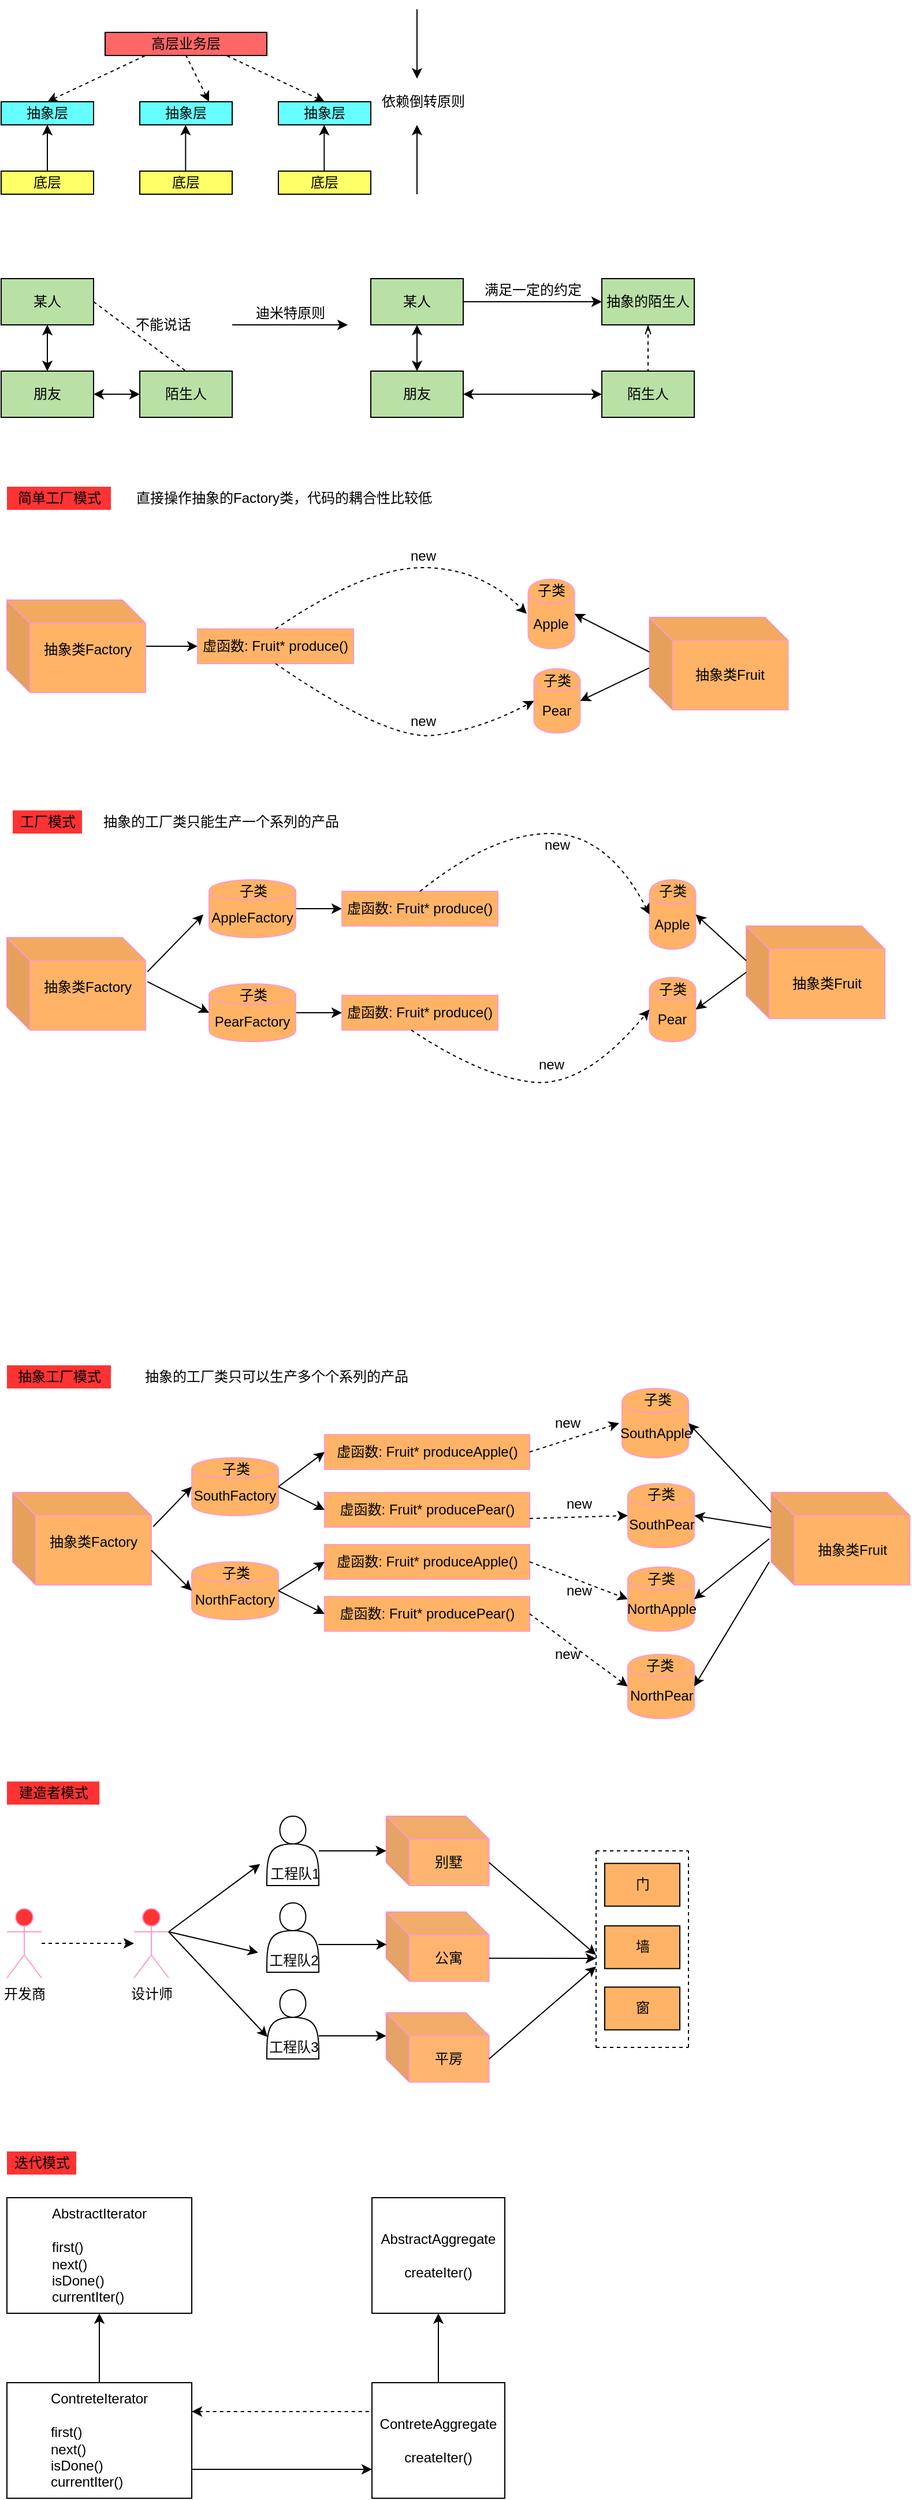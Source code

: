 <mxfile version="12.6.5" type="device" pages="2"><diagram id="0Rqmov3k4fxTprWcnkDz" name="第 1 页"><mxGraphModel dx="1790" dy="929" grid="1" gridSize="10" guides="1" tooltips="1" connect="1" arrows="1" fold="1" page="1" pageScale="1" pageWidth="827" pageHeight="1169" math="0" shadow="0"><root><mxCell id="0"/><mxCell id="1" parent="0"/><mxCell id="hl5wMHQcUPIi8zYRTDHa-1" value="高层业务层" style="rounded=0;whiteSpace=wrap;html=1;fillColor=#FF6666;" parent="1" vertex="1"><mxGeometry x="125" y="27" width="140" height="20" as="geometry"/></mxCell><mxCell id="hl5wMHQcUPIi8zYRTDHa-2" value="&lt;div style=&quot;color: rgb(212 , 212 , 212) ; background-color: rgb(30 , 30 , 30) ; font-family: &amp;#34;consolas&amp;#34; , &amp;#34;courier new&amp;#34; , monospace ; font-size: 14px ; line-height: 19px ; white-space: pre&quot;&gt;&lt;br&gt;&lt;/div&gt;" style="text;html=1;align=center;verticalAlign=middle;resizable=0;points=[];autosize=1;" parent="1" vertex="1"><mxGeometry x="146" y="77" width="20" height="20" as="geometry"/></mxCell><mxCell id="hl5wMHQcUPIi8zYRTDHa-4" value="抽象层" style="rounded=0;whiteSpace=wrap;html=1;fillColor=#66FFFF;" parent="1" vertex="1"><mxGeometry x="35" y="87" width="80" height="20" as="geometry"/></mxCell><mxCell id="hl5wMHQcUPIi8zYRTDHa-7" value="抽象层" style="rounded=0;whiteSpace=wrap;html=1;fillColor=#66FFFF;" parent="1" vertex="1"><mxGeometry x="155" y="87" width="80" height="20" as="geometry"/></mxCell><mxCell id="hl5wMHQcUPIi8zYRTDHa-8" value="抽象层" style="rounded=0;whiteSpace=wrap;html=1;fillColor=#66FFFF;" parent="1" vertex="1"><mxGeometry x="275.0" y="87" width="80" height="20" as="geometry"/></mxCell><mxCell id="hl5wMHQcUPIi8zYRTDHa-11" value="底层" style="rounded=0;whiteSpace=wrap;html=1;fillColor=#FFFF66;" parent="1" vertex="1"><mxGeometry x="35" y="147" width="80" height="20" as="geometry"/></mxCell><mxCell id="hl5wMHQcUPIi8zYRTDHa-12" value="底层" style="rounded=0;whiteSpace=wrap;html=1;fillColor=#FFFF66;" parent="1" vertex="1"><mxGeometry x="155" y="147" width="80" height="20" as="geometry"/></mxCell><mxCell id="hl5wMHQcUPIi8zYRTDHa-13" value="底层" style="rounded=0;whiteSpace=wrap;html=1;fillColor=#FFFF66;" parent="1" vertex="1"><mxGeometry x="275" y="147" width="80" height="20" as="geometry"/></mxCell><mxCell id="hl5wMHQcUPIi8zYRTDHa-14" value="" style="endArrow=none;dashed=1;html=1;startArrow=classic;startFill=1;exitX=0.75;exitY=0;exitDx=0;exitDy=0;entryX=0.5;entryY=1;entryDx=0;entryDy=0;" parent="1" source="hl5wMHQcUPIi8zYRTDHa-7" target="hl5wMHQcUPIi8zYRTDHa-1" edge="1"><mxGeometry width="50" height="50" relative="1" as="geometry"><mxPoint x="5" y="87" as="sourcePoint"/><mxPoint x="55" y="37" as="targetPoint"/></mxGeometry></mxCell><mxCell id="hl5wMHQcUPIi8zYRTDHa-16" value="" style="endArrow=none;dashed=1;html=1;startArrow=classic;startFill=1;entryX=0.25;entryY=1;entryDx=0;entryDy=0;" parent="1" target="hl5wMHQcUPIi8zYRTDHa-1" edge="1"><mxGeometry width="50" height="50" relative="1" as="geometry"><mxPoint x="75.0" y="87" as="sourcePoint"/><mxPoint x="125.0" y="37" as="targetPoint"/></mxGeometry></mxCell><mxCell id="hl5wMHQcUPIi8zYRTDHa-18" value="" style="endArrow=none;dashed=1;html=1;startArrow=classic;startFill=1;exitX=0.5;exitY=0;exitDx=0;exitDy=0;entryX=0.75;entryY=1;entryDx=0;entryDy=0;" parent="1" source="hl5wMHQcUPIi8zYRTDHa-8" target="hl5wMHQcUPIi8zYRTDHa-1" edge="1"><mxGeometry width="50" height="50" relative="1" as="geometry"><mxPoint x="225" y="97" as="sourcePoint"/><mxPoint x="205" y="57" as="targetPoint"/></mxGeometry></mxCell><mxCell id="hl5wMHQcUPIi8zYRTDHa-19" value="" style="endArrow=classic;html=1;entryX=0.5;entryY=1;entryDx=0;entryDy=0;exitX=0.5;exitY=0;exitDx=0;exitDy=0;" parent="1" source="hl5wMHQcUPIi8zYRTDHa-11" target="hl5wMHQcUPIi8zYRTDHa-4" edge="1"><mxGeometry width="50" height="50" relative="1" as="geometry"><mxPoint x="-25" y="187" as="sourcePoint"/><mxPoint x="25" y="137" as="targetPoint"/></mxGeometry></mxCell><mxCell id="hl5wMHQcUPIi8zYRTDHa-20" value="" style="endArrow=classic;html=1;entryX=0.5;entryY=1;entryDx=0;entryDy=0;exitX=0.5;exitY=0;exitDx=0;exitDy=0;" parent="1" edge="1"><mxGeometry width="50" height="50" relative="1" as="geometry"><mxPoint x="194.66" y="147" as="sourcePoint"/><mxPoint x="194.66" y="107" as="targetPoint"/></mxGeometry></mxCell><mxCell id="hl5wMHQcUPIi8zYRTDHa-21" value="" style="endArrow=classic;html=1;entryX=0.5;entryY=1;entryDx=0;entryDy=0;exitX=0.5;exitY=0;exitDx=0;exitDy=0;" parent="1" edge="1"><mxGeometry width="50" height="50" relative="1" as="geometry"><mxPoint x="314.66" y="147" as="sourcePoint"/><mxPoint x="314.66" y="107" as="targetPoint"/></mxGeometry></mxCell><mxCell id="hl5wMHQcUPIi8zYRTDHa-22" value="" style="endArrow=classic;html=1;" parent="1" edge="1"><mxGeometry width="50" height="50" relative="1" as="geometry"><mxPoint x="395" y="167" as="sourcePoint"/><mxPoint x="395" y="107" as="targetPoint"/></mxGeometry></mxCell><mxCell id="hl5wMHQcUPIi8zYRTDHa-23" value="" style="endArrow=classic;html=1;" parent="1" edge="1"><mxGeometry width="50" height="50" relative="1" as="geometry"><mxPoint x="395" y="7" as="sourcePoint"/><mxPoint x="395" y="67" as="targetPoint"/></mxGeometry></mxCell><mxCell id="hl5wMHQcUPIi8zYRTDHa-24" value="依赖倒转原则" style="text;html=1;align=center;verticalAlign=middle;resizable=0;points=[];autosize=1;rotation=0;" parent="1" vertex="1"><mxGeometry x="355" y="77" width="90" height="20" as="geometry"/></mxCell><mxCell id="hl5wMHQcUPIi8zYRTDHa-27" value="迪米特原则" style="text;html=1;align=center;verticalAlign=middle;resizable=0;points=[];autosize=1;" parent="1" vertex="1"><mxGeometry x="245" y="260" width="80" height="20" as="geometry"/></mxCell><mxCell id="hl5wMHQcUPIi8zYRTDHa-28" value="某人" style="rounded=0;whiteSpace=wrap;html=1;fillColor=#B9E0A5;" parent="1" vertex="1"><mxGeometry x="35" y="240" width="80" height="40" as="geometry"/></mxCell><mxCell id="hl5wMHQcUPIi8zYRTDHa-34" value="" style="edgeStyle=orthogonalEdgeStyle;rounded=0;orthogonalLoop=1;jettySize=auto;html=1;startArrow=classic;startFill=1;" parent="1" source="hl5wMHQcUPIi8zYRTDHa-29" target="hl5wMHQcUPIi8zYRTDHa-30" edge="1"><mxGeometry relative="1" as="geometry"/></mxCell><mxCell id="hl5wMHQcUPIi8zYRTDHa-35" value="" style="edgeStyle=orthogonalEdgeStyle;rounded=0;orthogonalLoop=1;jettySize=auto;html=1;startArrow=classic;startFill=1;" parent="1" source="hl5wMHQcUPIi8zYRTDHa-29" target="hl5wMHQcUPIi8zYRTDHa-28" edge="1"><mxGeometry relative="1" as="geometry"/></mxCell><mxCell id="hl5wMHQcUPIi8zYRTDHa-29" value="朋友" style="rounded=0;whiteSpace=wrap;html=1;fillColor=#B9E0A5;" parent="1" vertex="1"><mxGeometry x="35" y="320" width="80" height="40" as="geometry"/></mxCell><mxCell id="hl5wMHQcUPIi8zYRTDHa-30" value="陌生人" style="rounded=0;whiteSpace=wrap;html=1;fillColor=#B9E0A5;" parent="1" vertex="1"><mxGeometry x="155" y="320" width="80" height="40" as="geometry"/></mxCell><mxCell id="hl5wMHQcUPIi8zYRTDHa-37" value="" style="endArrow=none;dashed=1;html=1;exitX=1;exitY=0.5;exitDx=0;exitDy=0;entryX=0.5;entryY=0;entryDx=0;entryDy=0;" parent="1" source="hl5wMHQcUPIi8zYRTDHa-28" target="hl5wMHQcUPIi8zYRTDHa-30" edge="1"><mxGeometry width="50" height="50" relative="1" as="geometry"><mxPoint x="205" y="310" as="sourcePoint"/><mxPoint x="255" y="260" as="targetPoint"/></mxGeometry></mxCell><mxCell id="hl5wMHQcUPIi8zYRTDHa-38" value="不能说话" style="text;html=1;align=center;verticalAlign=middle;resizable=0;points=[];autosize=1;" parent="1" vertex="1"><mxGeometry x="145" y="270" width="60" height="20" as="geometry"/></mxCell><mxCell id="hl5wMHQcUPIi8zYRTDHa-39" value="某人" style="rounded=0;whiteSpace=wrap;html=1;fillColor=#B9E0A5;" parent="1" vertex="1"><mxGeometry x="355" y="240" width="80" height="40" as="geometry"/></mxCell><mxCell id="hl5wMHQcUPIi8zYRTDHa-40" value="" style="edgeStyle=orthogonalEdgeStyle;rounded=0;orthogonalLoop=1;jettySize=auto;html=1;startArrow=classic;startFill=1;" parent="1" source="hl5wMHQcUPIi8zYRTDHa-42" target="hl5wMHQcUPIi8zYRTDHa-43" edge="1"><mxGeometry relative="1" as="geometry"/></mxCell><mxCell id="hl5wMHQcUPIi8zYRTDHa-41" value="" style="edgeStyle=orthogonalEdgeStyle;rounded=0;orthogonalLoop=1;jettySize=auto;html=1;startArrow=classic;startFill=1;" parent="1" source="hl5wMHQcUPIi8zYRTDHa-42" target="hl5wMHQcUPIi8zYRTDHa-39" edge="1"><mxGeometry relative="1" as="geometry"/></mxCell><mxCell id="hl5wMHQcUPIi8zYRTDHa-42" value="朋友" style="rounded=0;whiteSpace=wrap;html=1;fillColor=#B9E0A5;" parent="1" vertex="1"><mxGeometry x="355" y="320" width="80" height="40" as="geometry"/></mxCell><mxCell id="hl5wMHQcUPIi8zYRTDHa-43" value="陌生人" style="rounded=0;whiteSpace=wrap;html=1;fillColor=#B9E0A5;" parent="1" vertex="1"><mxGeometry x="555" y="320" width="80" height="40" as="geometry"/></mxCell><mxCell id="hl5wMHQcUPIi8zYRTDHa-46" value="抽象的陌生人" style="rounded=0;whiteSpace=wrap;html=1;fillColor=#B9E0A5;" parent="1" vertex="1"><mxGeometry x="555" y="240" width="80" height="40" as="geometry"/></mxCell><mxCell id="hl5wMHQcUPIi8zYRTDHa-47" value="" style="endArrow=none;dashed=1;html=1;entryX=0.5;entryY=0;entryDx=0;entryDy=0;startArrow=openThin;startFill=0;exitX=0.5;exitY=1;exitDx=0;exitDy=0;" parent="1" source="hl5wMHQcUPIi8zYRTDHa-46" target="hl5wMHQcUPIi8zYRTDHa-43" edge="1"><mxGeometry width="50" height="50" relative="1" as="geometry"><mxPoint x="625" y="300" as="sourcePoint"/><mxPoint x="675" y="300" as="targetPoint"/></mxGeometry></mxCell><mxCell id="hl5wMHQcUPIi8zYRTDHa-53" value="" style="endArrow=classic;html=1;exitX=1;exitY=0.5;exitDx=0;exitDy=0;entryX=0;entryY=0.5;entryDx=0;entryDy=0;" parent="1" source="hl5wMHQcUPIi8zYRTDHa-39" target="hl5wMHQcUPIi8zYRTDHa-46" edge="1"><mxGeometry width="50" height="50" relative="1" as="geometry"><mxPoint x="455" y="300" as="sourcePoint"/><mxPoint x="505" y="250" as="targetPoint"/></mxGeometry></mxCell><mxCell id="hl5wMHQcUPIi8zYRTDHa-54" value="" style="endArrow=classic;html=1;" parent="1" edge="1"><mxGeometry width="50" height="50" relative="1" as="geometry"><mxPoint x="235" y="280" as="sourcePoint"/><mxPoint x="335" y="280" as="targetPoint"/></mxGeometry></mxCell><mxCell id="hl5wMHQcUPIi8zYRTDHa-55" value="满足一定的约定" style="text;html=1;align=center;verticalAlign=middle;resizable=0;points=[];autosize=1;" parent="1" vertex="1"><mxGeometry x="445" y="240" width="100" height="20" as="geometry"/></mxCell><mxCell id="uh3SBF58TxBP9ncWVFRR-1" value="简单工厂模式" style="text;html=1;align=center;verticalAlign=middle;resizable=0;points=[];autosize=1;fillColor=#FF3333;" parent="1" vertex="1"><mxGeometry x="40" y="420" width="90" height="20" as="geometry"/></mxCell><mxCell id="uh3SBF58TxBP9ncWVFRR-2" value="抽象类Fruit" style="shape=cube;whiteSpace=wrap;html=1;boundedLbl=1;backgroundOutline=1;darkOpacity=0.05;darkOpacity2=0.1;fillColor=#FFB366;shadow=0;strokeColor=#FF99CC;" parent="1" vertex="1"><mxGeometry x="596.25" y="533" width="120" height="80" as="geometry"/></mxCell><mxCell id="uh3SBF58TxBP9ncWVFRR-3" value="Apple" style="shape=cylinder;whiteSpace=wrap;html=1;boundedLbl=1;backgroundOutline=1;shadow=0;strokeColor=#FF99CC;fillColor=#FFB366;" parent="1" vertex="1"><mxGeometry x="491.25" y="500" width="40" height="60" as="geometry"/></mxCell><mxCell id="uh3SBF58TxBP9ncWVFRR-5" value="Pear" style="shape=cylinder;whiteSpace=wrap;html=1;boundedLbl=1;backgroundOutline=1;shadow=0;strokeColor=#FF99CC;fillColor=#FFB366;" parent="1" vertex="1"><mxGeometry x="496.25" y="577.5" width="40" height="55.5" as="geometry"/></mxCell><mxCell id="uh3SBF58TxBP9ncWVFRR-7" value="" style="endArrow=classic;html=1;entryX=1;entryY=0.5;entryDx=0;entryDy=0;exitX=0;exitY=0;exitDx=0;exitDy=30;exitPerimeter=0;" parent="1" source="uh3SBF58TxBP9ncWVFRR-2" target="uh3SBF58TxBP9ncWVFRR-3" edge="1"><mxGeometry width="50" height="50" relative="1" as="geometry"><mxPoint x="586.25" y="560" as="sourcePoint"/><mxPoint x="766.25" y="503" as="targetPoint"/></mxGeometry></mxCell><mxCell id="uh3SBF58TxBP9ncWVFRR-8" value="" style="endArrow=classic;html=1;exitX=-0.003;exitY=0.548;exitDx=0;exitDy=0;exitPerimeter=0;entryX=1;entryY=0.5;entryDx=0;entryDy=0;" parent="1" source="uh3SBF58TxBP9ncWVFRR-2" target="uh3SBF58TxBP9ncWVFRR-5" edge="1"><mxGeometry width="50" height="50" relative="1" as="geometry"><mxPoint x="736.25" y="603" as="sourcePoint"/><mxPoint x="786.25" y="553" as="targetPoint"/></mxGeometry></mxCell><mxCell id="uh3SBF58TxBP9ncWVFRR-41" value="" style="edgeStyle=orthogonalEdgeStyle;rounded=0;orthogonalLoop=1;jettySize=auto;html=1;" parent="1" source="uh3SBF58TxBP9ncWVFRR-9" target="uh3SBF58TxBP9ncWVFRR-40" edge="1"><mxGeometry relative="1" as="geometry"/></mxCell><mxCell id="uh3SBF58TxBP9ncWVFRR-9" value="抽象类Factory&lt;br&gt;&lt;div&gt;&lt;br&gt;&lt;/div&gt;" style="shape=cube;whiteSpace=wrap;html=1;boundedLbl=1;backgroundOutline=1;darkOpacity=0.05;darkOpacity2=0.1;fillColor=#FFB366;shadow=0;strokeColor=#FF99CC;" parent="1" vertex="1"><mxGeometry x="40" y="518" width="120" height="80" as="geometry"/></mxCell><mxCell id="uh3SBF58TxBP9ncWVFRR-10" value="&lt;div style=&quot;text-align: justify&quot;&gt;&lt;br&gt;&lt;/div&gt;" style="text;html=1;align=center;verticalAlign=middle;resizable=0;points=[];autosize=1;spacingTop=0;spacing=5;" parent="1" vertex="1"><mxGeometry x="486.25" y="575" width="30" height="30" as="geometry"/></mxCell><mxCell id="uh3SBF58TxBP9ncWVFRR-16" value="new" style="text;html=1;align=center;verticalAlign=middle;resizable=0;points=[];autosize=1;" parent="1" vertex="1"><mxGeometry x="380" y="470" width="40" height="20" as="geometry"/></mxCell><mxCell id="uh3SBF58TxBP9ncWVFRR-18" value="new" style="text;html=1;align=center;verticalAlign=middle;resizable=0;points=[];autosize=1;" parent="1" vertex="1"><mxGeometry x="380" y="613" width="40" height="20" as="geometry"/></mxCell><mxCell id="uh3SBF58TxBP9ncWVFRR-19" value="工厂模式" style="text;html=1;align=center;verticalAlign=middle;resizable=0;points=[];autosize=1;fillColor=#FF3333;" parent="1" vertex="1"><mxGeometry x="45" y="700" width="60" height="20" as="geometry"/></mxCell><mxCell id="uh3SBF58TxBP9ncWVFRR-21" value="抽象类Fruit" style="shape=cube;whiteSpace=wrap;html=1;boundedLbl=1;backgroundOutline=1;darkOpacity=0.05;darkOpacity2=0.1;fillColor=#FFB366;shadow=0;strokeColor=#FF99CC;" parent="1" vertex="1"><mxGeometry x="680" y="800" width="120" height="80" as="geometry"/></mxCell><mxCell id="uh3SBF58TxBP9ncWVFRR-22" value="Apple" style="shape=cylinder;whiteSpace=wrap;html=1;boundedLbl=1;backgroundOutline=1;shadow=0;strokeColor=#FF99CC;fillColor=#FFB366;" parent="1" vertex="1"><mxGeometry x="596.25" y="760" width="40" height="60" as="geometry"/></mxCell><mxCell id="uh3SBF58TxBP9ncWVFRR-23" value="Pear" style="shape=cylinder;whiteSpace=wrap;html=1;boundedLbl=1;backgroundOutline=1;shadow=0;strokeColor=#FF99CC;fillColor=#FFB366;" parent="1" vertex="1"><mxGeometry x="596.25" y="844.5" width="40" height="55.5" as="geometry"/></mxCell><mxCell id="uh3SBF58TxBP9ncWVFRR-26" value="直接操作抽象的Factory类，代码的耦合性比较低" style="text;html=1;align=left;verticalAlign=middle;resizable=0;points=[];autosize=1;" parent="1" vertex="1"><mxGeometry x="150" y="420" width="270" height="20" as="geometry"/></mxCell><mxCell id="uh3SBF58TxBP9ncWVFRR-27" value="抽象类Factory&lt;br&gt;&lt;div&gt;&lt;br&gt;&lt;/div&gt;" style="shape=cube;whiteSpace=wrap;html=1;boundedLbl=1;backgroundOutline=1;darkOpacity=0.05;darkOpacity2=0.1;fillColor=#FFB366;shadow=0;strokeColor=#FF99CC;" parent="1" vertex="1"><mxGeometry x="40" y="810" width="120" height="80" as="geometry"/></mxCell><mxCell id="uh3SBF58TxBP9ncWVFRR-45" value="" style="edgeStyle=orthogonalEdgeStyle;rounded=0;orthogonalLoop=1;jettySize=auto;html=1;" parent="1" source="uh3SBF58TxBP9ncWVFRR-28" target="uh3SBF58TxBP9ncWVFRR-44" edge="1"><mxGeometry relative="1" as="geometry"/></mxCell><mxCell id="uh3SBF58TxBP9ncWVFRR-28" value="AppleFactory" style="shape=cylinder;whiteSpace=wrap;html=1;boundedLbl=1;backgroundOutline=1;shadow=0;strokeColor=#FF99CC;fillColor=#FFB366;" parent="1" vertex="1"><mxGeometry x="215" y="760" width="75" height="50" as="geometry"/></mxCell><mxCell id="uh3SBF58TxBP9ncWVFRR-47" value="" style="edgeStyle=orthogonalEdgeStyle;rounded=0;orthogonalLoop=1;jettySize=auto;html=1;" parent="1" source="uh3SBF58TxBP9ncWVFRR-30" target="uh3SBF58TxBP9ncWVFRR-46" edge="1"><mxGeometry relative="1" as="geometry"/></mxCell><mxCell id="uh3SBF58TxBP9ncWVFRR-30" value="PearFactory" style="shape=cylinder;whiteSpace=wrap;html=1;boundedLbl=1;backgroundOutline=1;shadow=0;strokeColor=#FF99CC;fillColor=#FFB366;" parent="1" vertex="1"><mxGeometry x="215" y="850" width="75" height="50" as="geometry"/></mxCell><mxCell id="uh3SBF58TxBP9ncWVFRR-31" value="子类" style="text;html=1;align=center;verticalAlign=middle;resizable=0;points=[];autosize=1;" parent="1" vertex="1"><mxGeometry x="232.5" y="850" width="40" height="20" as="geometry"/></mxCell><mxCell id="uh3SBF58TxBP9ncWVFRR-32" value="子类" style="text;html=1;align=center;verticalAlign=middle;resizable=0;points=[];autosize=1;" parent="1" vertex="1"><mxGeometry x="232.5" y="760" width="40" height="20" as="geometry"/></mxCell><mxCell id="uh3SBF58TxBP9ncWVFRR-33" value="子类" style="text;html=1;align=center;verticalAlign=middle;resizable=0;points=[];autosize=1;" parent="1" vertex="1"><mxGeometry x="491.25" y="500" width="40" height="20" as="geometry"/></mxCell><mxCell id="uh3SBF58TxBP9ncWVFRR-34" value="子类" style="text;html=1;align=center;verticalAlign=middle;resizable=0;points=[];autosize=1;" parent="1" vertex="1"><mxGeometry x="496.25" y="578" width="40" height="20" as="geometry"/></mxCell><mxCell id="uh3SBF58TxBP9ncWVFRR-35" value="子类" style="text;html=1;align=center;verticalAlign=middle;resizable=0;points=[];autosize=1;" parent="1" vertex="1"><mxGeometry x="596.25" y="844.5" width="40" height="20" as="geometry"/></mxCell><mxCell id="uh3SBF58TxBP9ncWVFRR-36" value="子类" style="text;html=1;align=center;verticalAlign=middle;resizable=0;points=[];autosize=1;" parent="1" vertex="1"><mxGeometry x="596.25" y="760" width="40" height="20" as="geometry"/></mxCell><mxCell id="uh3SBF58TxBP9ncWVFRR-37" value="" style="endArrow=classic;html=1;exitX=1.014;exitY=0.369;exitDx=0;exitDy=0;exitPerimeter=0;" parent="1" source="uh3SBF58TxBP9ncWVFRR-27" edge="1"><mxGeometry width="50" height="50" relative="1" as="geometry"><mxPoint x="170" y="840" as="sourcePoint"/><mxPoint x="210" y="790" as="targetPoint"/></mxGeometry></mxCell><mxCell id="uh3SBF58TxBP9ncWVFRR-38" value="" style="endArrow=classic;html=1;exitX=1.014;exitY=0.477;exitDx=0;exitDy=0;exitPerimeter=0;entryX=0;entryY=0.5;entryDx=0;entryDy=0;" parent="1" source="uh3SBF58TxBP9ncWVFRR-27" target="uh3SBF58TxBP9ncWVFRR-30" edge="1"><mxGeometry width="50" height="50" relative="1" as="geometry"><mxPoint x="140" y="920" as="sourcePoint"/><mxPoint x="190" y="870" as="targetPoint"/></mxGeometry></mxCell><mxCell id="uh3SBF58TxBP9ncWVFRR-40" value="虚函数: Fruit* produce()" style="rounded=0;whiteSpace=wrap;html=1;shadow=0;strokeColor=#FF99CC;fillColor=#FFB366;" parent="1" vertex="1"><mxGeometry x="205" y="543" width="135" height="30" as="geometry"/></mxCell><mxCell id="uh3SBF58TxBP9ncWVFRR-44" value="虚函数: Fruit* produce()" style="rounded=0;whiteSpace=wrap;html=1;shadow=0;strokeColor=#FF99CC;fillColor=#FFB366;" parent="1" vertex="1"><mxGeometry x="330" y="770" width="135" height="30" as="geometry"/></mxCell><mxCell id="uh3SBF58TxBP9ncWVFRR-46" value="虚函数: Fruit* produce()" style="rounded=0;whiteSpace=wrap;html=1;shadow=0;strokeColor=#FF99CC;fillColor=#FFB366;" parent="1" vertex="1"><mxGeometry x="330" y="860" width="135" height="30" as="geometry"/></mxCell><mxCell id="uh3SBF58TxBP9ncWVFRR-51" value="new" style="text;html=1;align=center;verticalAlign=middle;resizable=0;points=[];autosize=1;" parent="1" vertex="1"><mxGeometry x="496.25" y="720" width="40" height="20" as="geometry"/></mxCell><mxCell id="uh3SBF58TxBP9ncWVFRR-52" value="new" style="text;html=1;align=center;verticalAlign=middle;resizable=0;points=[];autosize=1;" parent="1" vertex="1"><mxGeometry x="491.25" y="910" width="40" height="20" as="geometry"/></mxCell><mxCell id="uh3SBF58TxBP9ncWVFRR-53" value="抽象工厂模式" style="text;html=1;align=center;verticalAlign=middle;resizable=0;points=[];autosize=1;fillColor=#FF3333;" parent="1" vertex="1"><mxGeometry x="40" y="1180" width="90" height="20" as="geometry"/></mxCell><mxCell id="uh3SBF58TxBP9ncWVFRR-55" value="抽象类Fruit" style="shape=cube;whiteSpace=wrap;html=1;boundedLbl=1;backgroundOutline=1;darkOpacity=0.05;darkOpacity2=0.1;fillColor=#FFB366;shadow=0;strokeColor=#FF99CC;" parent="1" vertex="1"><mxGeometry x="701.67" y="1290" width="120" height="80" as="geometry"/></mxCell><mxCell id="uh3SBF58TxBP9ncWVFRR-56" value="SouthApple" style="shape=cylinder;whiteSpace=wrap;html=1;boundedLbl=1;backgroundOutline=1;shadow=0;strokeColor=#FF99CC;fillColor=#FFB366;" parent="1" vertex="1"><mxGeometry x="572.5" y="1200" width="57.5" height="60" as="geometry"/></mxCell><mxCell id="uh3SBF58TxBP9ncWVFRR-57" value="SouthPear" style="shape=cylinder;whiteSpace=wrap;html=1;boundedLbl=1;backgroundOutline=1;shadow=0;strokeColor=#FF99CC;fillColor=#FFB366;" parent="1" vertex="1"><mxGeometry x="577.5" y="1282.25" width="57.5" height="55.5" as="geometry"/></mxCell><mxCell id="uh3SBF58TxBP9ncWVFRR-58" value="" style="endArrow=classic;html=1;entryX=1;entryY=0.5;entryDx=0;entryDy=0;exitX=0;exitY=0.212;exitDx=0;exitDy=0;exitPerimeter=0;" parent="1" source="uh3SBF58TxBP9ncWVFRR-55" target="uh3SBF58TxBP9ncWVFRR-56" edge="1"><mxGeometry width="50" height="50" relative="1" as="geometry"><mxPoint x="712.5" y="1340" as="sourcePoint"/><mxPoint x="592.5" y="1270" as="targetPoint"/></mxGeometry></mxCell><mxCell id="uh3SBF58TxBP9ncWVFRR-59" value="" style="endArrow=classic;html=1;entryX=1;entryY=0.5;entryDx=0;entryDy=0;" parent="1" source="uh3SBF58TxBP9ncWVFRR-55" target="uh3SBF58TxBP9ncWVFRR-57" edge="1"><mxGeometry width="50" height="50" relative="1" as="geometry"><mxPoint x="562.5" y="1370" as="sourcePoint"/><mxPoint x="612.5" y="1320" as="targetPoint"/></mxGeometry></mxCell><mxCell id="uh3SBF58TxBP9ncWVFRR-60" value="抽象类Factory&lt;br&gt;&lt;div&gt;&lt;br&gt;&lt;/div&gt;" style="shape=cube;whiteSpace=wrap;html=1;boundedLbl=1;backgroundOutline=1;darkOpacity=0.05;darkOpacity2=0.1;fillColor=#FFB366;shadow=0;strokeColor=#FF99CC;" parent="1" vertex="1"><mxGeometry x="45" y="1290" width="120" height="80" as="geometry"/></mxCell><mxCell id="uh3SBF58TxBP9ncWVFRR-62" value="SouthFactory" style="shape=cylinder;whiteSpace=wrap;html=1;boundedLbl=1;backgroundOutline=1;shadow=0;strokeColor=#FF99CC;fillColor=#FFB366;" parent="1" vertex="1"><mxGeometry x="200" y="1260" width="75" height="50" as="geometry"/></mxCell><mxCell id="uh3SBF58TxBP9ncWVFRR-64" value="NorthFactory" style="shape=cylinder;whiteSpace=wrap;html=1;boundedLbl=1;backgroundOutline=1;shadow=0;strokeColor=#FF99CC;fillColor=#FFB366;" parent="1" vertex="1"><mxGeometry x="200" y="1350" width="75" height="50" as="geometry"/></mxCell><mxCell id="uh3SBF58TxBP9ncWVFRR-65" value="子类" style="text;html=1;align=center;verticalAlign=middle;resizable=0;points=[];autosize=1;" parent="1" vertex="1"><mxGeometry x="217.5" y="1350" width="40" height="20" as="geometry"/></mxCell><mxCell id="uh3SBF58TxBP9ncWVFRR-66" value="子类" style="text;html=1;align=center;verticalAlign=middle;resizable=0;points=[];autosize=1;" parent="1" vertex="1"><mxGeometry x="217.5" y="1260" width="40" height="20" as="geometry"/></mxCell><mxCell id="uh3SBF58TxBP9ncWVFRR-67" value="子类" style="text;html=1;align=center;verticalAlign=middle;resizable=0;points=[];autosize=1;" parent="1" vertex="1"><mxGeometry x="586.25" y="1282.25" width="40" height="20" as="geometry"/></mxCell><mxCell id="uh3SBF58TxBP9ncWVFRR-68" value="子类" style="text;html=1;align=center;verticalAlign=middle;resizable=0;points=[];autosize=1;" parent="1" vertex="1"><mxGeometry x="582.5" y="1200" width="40" height="20" as="geometry"/></mxCell><mxCell id="uh3SBF58TxBP9ncWVFRR-69" value="" style="endArrow=classic;html=1;exitX=1.014;exitY=0.369;exitDx=0;exitDy=0;exitPerimeter=0;entryX=0;entryY=0.5;entryDx=0;entryDy=0;" parent="1" source="uh3SBF58TxBP9ncWVFRR-60" target="uh3SBF58TxBP9ncWVFRR-62" edge="1"><mxGeometry width="50" height="50" relative="1" as="geometry"><mxPoint x="175" y="1340" as="sourcePoint"/><mxPoint x="215" y="1290" as="targetPoint"/></mxGeometry></mxCell><mxCell id="uh3SBF58TxBP9ncWVFRR-70" value="" style="endArrow=classic;html=1;exitX=0;exitY=0;exitDx=120;exitDy=50;exitPerimeter=0;entryX=0;entryY=0.5;entryDx=0;entryDy=0;" parent="1" source="uh3SBF58TxBP9ncWVFRR-60" target="uh3SBF58TxBP9ncWVFRR-64" edge="1"><mxGeometry width="50" height="50" relative="1" as="geometry"><mxPoint x="145" y="1420" as="sourcePoint"/><mxPoint x="195" y="1370" as="targetPoint"/></mxGeometry></mxCell><mxCell id="uh3SBF58TxBP9ncWVFRR-71" value="虚函数: Fruit* produceApple()" style="rounded=0;whiteSpace=wrap;html=1;shadow=0;strokeColor=#FF99CC;fillColor=#FFB366;" parent="1" vertex="1"><mxGeometry x="315" y="1240" width="177.5" height="30" as="geometry"/></mxCell><mxCell id="uh3SBF58TxBP9ncWVFRR-75" value="new" style="text;html=1;align=center;verticalAlign=middle;resizable=0;points=[];autosize=1;" parent="1" vertex="1"><mxGeometry x="505" y="1420" width="40" height="20" as="geometry"/></mxCell><mxCell id="uh3SBF58TxBP9ncWVFRR-76" value="new" style="text;html=1;align=center;verticalAlign=middle;resizable=0;points=[];autosize=1;" parent="1" vertex="1"><mxGeometry x="505" y="1220" width="40" height="20" as="geometry"/></mxCell><mxCell id="uh3SBF58TxBP9ncWVFRR-80" value="抽象的工厂类只能生产一个系列的产品" style="text;html=1;align=center;verticalAlign=middle;resizable=0;points=[];autosize=1;" parent="1" vertex="1"><mxGeometry x="115" y="700" width="220" height="20" as="geometry"/></mxCell><mxCell id="uh3SBF58TxBP9ncWVFRR-81" value="抽象的工厂类只可以生产多个个系列的产品" style="text;html=1;align=center;verticalAlign=middle;resizable=0;points=[];autosize=1;" parent="1" vertex="1"><mxGeometry x="152.5" y="1180" width="240" height="20" as="geometry"/></mxCell><mxCell id="uh3SBF58TxBP9ncWVFRR-82" value="虚函数: Fruit* producePear()" style="rounded=0;whiteSpace=wrap;html=1;shadow=0;strokeColor=#FF99CC;fillColor=#FFB366;" parent="1" vertex="1"><mxGeometry x="315" y="1290" width="177.5" height="30" as="geometry"/></mxCell><mxCell id="uh3SBF58TxBP9ncWVFRR-86" value="虚函数: Fruit* produceApple()" style="rounded=0;whiteSpace=wrap;html=1;shadow=0;strokeColor=#FF99CC;fillColor=#FFB366;" parent="1" vertex="1"><mxGeometry x="315" y="1335" width="177.5" height="30" as="geometry"/></mxCell><mxCell id="uh3SBF58TxBP9ncWVFRR-87" value="虚函数: Fruit* producePear()" style="rounded=0;whiteSpace=wrap;html=1;shadow=0;strokeColor=#FF99CC;fillColor=#FFB366;" parent="1" vertex="1"><mxGeometry x="315" y="1380" width="177.5" height="30" as="geometry"/></mxCell><mxCell id="uh3SBF58TxBP9ncWVFRR-88" value="" style="endArrow=classic;html=1;exitX=1;exitY=0.5;exitDx=0;exitDy=0;entryX=0;entryY=0.5;entryDx=0;entryDy=0;" parent="1" source="uh3SBF58TxBP9ncWVFRR-62" target="uh3SBF58TxBP9ncWVFRR-71" edge="1"><mxGeometry width="50" height="50" relative="1" as="geometry"><mxPoint x="285" y="1310" as="sourcePoint"/><mxPoint x="335" y="1260" as="targetPoint"/></mxGeometry></mxCell><mxCell id="uh3SBF58TxBP9ncWVFRR-89" value="" style="endArrow=classic;html=1;exitX=1;exitY=0.5;exitDx=0;exitDy=0;entryX=0;entryY=0.5;entryDx=0;entryDy=0;" parent="1" source="uh3SBF58TxBP9ncWVFRR-62" target="uh3SBF58TxBP9ncWVFRR-82" edge="1"><mxGeometry width="50" height="50" relative="1" as="geometry"><mxPoint x="355" y="1360" as="sourcePoint"/><mxPoint x="405" y="1310" as="targetPoint"/></mxGeometry></mxCell><mxCell id="uh3SBF58TxBP9ncWVFRR-90" value="" style="endArrow=classic;html=1;exitX=1;exitY=0.5;exitDx=0;exitDy=0;entryX=0;entryY=0.5;entryDx=0;entryDy=0;" parent="1" source="uh3SBF58TxBP9ncWVFRR-64" target="uh3SBF58TxBP9ncWVFRR-86" edge="1"><mxGeometry width="50" height="50" relative="1" as="geometry"><mxPoint x="285" y="1295" as="sourcePoint"/><mxPoint x="325" y="1265" as="targetPoint"/></mxGeometry></mxCell><mxCell id="uh3SBF58TxBP9ncWVFRR-91" value="" style="endArrow=classic;html=1;exitX=1;exitY=0.5;exitDx=0;exitDy=0;entryX=0;entryY=0.5;entryDx=0;entryDy=0;" parent="1" source="uh3SBF58TxBP9ncWVFRR-64" target="uh3SBF58TxBP9ncWVFRR-87" edge="1"><mxGeometry width="50" height="50" relative="1" as="geometry"><mxPoint x="325" y="1490" as="sourcePoint"/><mxPoint x="375" y="1440" as="targetPoint"/></mxGeometry></mxCell><mxCell id="uh3SBF58TxBP9ncWVFRR-94" value="" style="endArrow=classic;dashed=1;html=1;exitX=1;exitY=0.5;exitDx=0;exitDy=0;startArrow=none;startFill=0;endFill=1;" parent="1" source="uh3SBF58TxBP9ncWVFRR-71" edge="1"><mxGeometry width="50" height="50" relative="1" as="geometry"><mxPoint x="540" y="1280" as="sourcePoint"/><mxPoint x="570" y="1230" as="targetPoint"/></mxGeometry></mxCell><mxCell id="uh3SBF58TxBP9ncWVFRR-95" value="" style="endArrow=classic;dashed=1;html=1;exitX=1;exitY=0.5;exitDx=0;exitDy=0;endFill=1;entryX=0;entryY=0.5;entryDx=0;entryDy=0;" parent="1" source="uh3SBF58TxBP9ncWVFRR-86" target="uh3SBF58TxBP9ncWVFRR-101" edge="1"><mxGeometry width="50" height="50" relative="1" as="geometry"><mxPoint x="510" y="1370" as="sourcePoint"/><mxPoint x="580" y="1300" as="targetPoint"/></mxGeometry></mxCell><mxCell id="uh3SBF58TxBP9ncWVFRR-96" value="" style="endArrow=classic;dashed=1;html=1;exitX=1;exitY=0.75;exitDx=0;exitDy=0;entryX=0;entryY=0.5;entryDx=0;entryDy=0;endFill=1;" parent="1" source="uh3SBF58TxBP9ncWVFRR-82" target="uh3SBF58TxBP9ncWVFRR-57" edge="1"><mxGeometry width="50" height="50" relative="1" as="geometry"><mxPoint x="550" y="1470" as="sourcePoint"/><mxPoint x="600" y="1420" as="targetPoint"/></mxGeometry></mxCell><mxCell id="uh3SBF58TxBP9ncWVFRR-97" value="" style="endArrow=classic;dashed=1;html=1;exitX=1;exitY=0.5;exitDx=0;exitDy=0;endFill=1;entryX=0;entryY=0.5;entryDx=0;entryDy=0;" parent="1" source="uh3SBF58TxBP9ncWVFRR-87" target="uh3SBF58TxBP9ncWVFRR-103" edge="1"><mxGeometry width="50" height="50" relative="1" as="geometry"><mxPoint x="530" y="1440" as="sourcePoint"/><mxPoint x="580" y="1380" as="targetPoint"/></mxGeometry></mxCell><mxCell id="uh3SBF58TxBP9ncWVFRR-98" value="new" style="text;html=1;align=center;verticalAlign=middle;resizable=0;points=[];autosize=1;" parent="1" vertex="1"><mxGeometry x="515" y="1290" width="40" height="20" as="geometry"/></mxCell><mxCell id="uh3SBF58TxBP9ncWVFRR-99" value="new" style="text;html=1;align=center;verticalAlign=middle;resizable=0;points=[];autosize=1;" parent="1" vertex="1"><mxGeometry x="515" y="1365" width="40" height="20" as="geometry"/></mxCell><mxCell id="uh3SBF58TxBP9ncWVFRR-101" value="NorthApple" style="shape=cylinder;whiteSpace=wrap;html=1;boundedLbl=1;backgroundOutline=1;shadow=0;strokeColor=#FF99CC;fillColor=#FFB366;" parent="1" vertex="1"><mxGeometry x="577.5" y="1354.5" width="57.5" height="55.5" as="geometry"/></mxCell><mxCell id="uh3SBF58TxBP9ncWVFRR-102" value="子类" style="text;html=1;align=center;verticalAlign=middle;resizable=0;points=[];autosize=1;" parent="1" vertex="1"><mxGeometry x="586.25" y="1354.5" width="40" height="20" as="geometry"/></mxCell><mxCell id="uh3SBF58TxBP9ncWVFRR-103" value="NorthPear" style="shape=cylinder;whiteSpace=wrap;html=1;boundedLbl=1;backgroundOutline=1;shadow=0;strokeColor=#FF99CC;fillColor=#FFB366;" parent="1" vertex="1"><mxGeometry x="577.5" y="1430" width="57.5" height="55.5" as="geometry"/></mxCell><mxCell id="uh3SBF58TxBP9ncWVFRR-104" value="子类" style="text;html=1;align=center;verticalAlign=middle;resizable=0;points=[];autosize=1;" parent="1" vertex="1"><mxGeometry x="585" y="1430" width="40" height="20" as="geometry"/></mxCell><mxCell id="uh3SBF58TxBP9ncWVFRR-105" value="" style="endArrow=classic;html=1;entryX=1;entryY=0.5;entryDx=0;entryDy=0;" parent="1" target="uh3SBF58TxBP9ncWVFRR-103" edge="1"><mxGeometry width="50" height="50" relative="1" as="geometry"><mxPoint x="700" y="1350" as="sourcePoint"/><mxPoint x="740" y="1420" as="targetPoint"/></mxGeometry></mxCell><mxCell id="uh3SBF58TxBP9ncWVFRR-106" value="" style="endArrow=classic;html=1;entryX=1;entryY=0.5;entryDx=0;entryDy=0;" parent="1" target="uh3SBF58TxBP9ncWVFRR-101" edge="1"><mxGeometry width="50" height="50" relative="1" as="geometry"><mxPoint x="700" y="1330" as="sourcePoint"/><mxPoint x="740" y="1410" as="targetPoint"/></mxGeometry></mxCell><mxCell id="uh3SBF58TxBP9ncWVFRR-110" value="" style="curved=1;endArrow=classic;html=1;exitX=0.5;exitY=0;exitDx=0;exitDy=0;dashed=1;" parent="1" source="uh3SBF58TxBP9ncWVFRR-40" edge="1"><mxGeometry width="50" height="50" relative="1" as="geometry"><mxPoint x="390" y="530" as="sourcePoint"/><mxPoint x="490" y="530" as="targetPoint"/><Array as="points"><mxPoint x="350" y="490"/><mxPoint x="450" y="490"/></Array></mxGeometry></mxCell><mxCell id="uh3SBF58TxBP9ncWVFRR-111" value="" style="curved=1;endArrow=classic;html=1;exitX=0.5;exitY=1;exitDx=0;exitDy=0;entryX=0;entryY=0.5;entryDx=0;entryDy=0;dashed=1;" parent="1" source="uh3SBF58TxBP9ncWVFRR-40" target="uh3SBF58TxBP9ncWVFRR-5" edge="1"><mxGeometry width="50" height="50" relative="1" as="geometry"><mxPoint x="410" y="630" as="sourcePoint"/><mxPoint x="460" y="580" as="targetPoint"/><Array as="points"><mxPoint x="370" y="640"/><mxPoint x="450" y="630"/></Array></mxGeometry></mxCell><mxCell id="uh3SBF58TxBP9ncWVFRR-112" value="" style="endArrow=classic;html=1;entryX=1;entryY=0.5;entryDx=0;entryDy=0;exitX=0;exitY=0;exitDx=0;exitDy=30;exitPerimeter=0;" parent="1" source="uh3SBF58TxBP9ncWVFRR-21" target="uh3SBF58TxBP9ncWVFRR-22" edge="1"><mxGeometry width="50" height="50" relative="1" as="geometry"><mxPoint x="680" y="970" as="sourcePoint"/><mxPoint x="730" y="920" as="targetPoint"/></mxGeometry></mxCell><mxCell id="uh3SBF58TxBP9ncWVFRR-113" value="" style="endArrow=classic;html=1;entryX=1;entryY=0.5;entryDx=0;entryDy=0;exitX=0;exitY=0.5;exitDx=0;exitDy=0;exitPerimeter=0;" parent="1" source="uh3SBF58TxBP9ncWVFRR-21" target="uh3SBF58TxBP9ncWVFRR-23" edge="1"><mxGeometry width="50" height="50" relative="1" as="geometry"><mxPoint x="630" y="990" as="sourcePoint"/><mxPoint x="680" y="940" as="targetPoint"/></mxGeometry></mxCell><mxCell id="uh3SBF58TxBP9ncWVFRR-114" value="" style="curved=1;endArrow=classic;html=1;exitX=0.5;exitY=0;exitDx=0;exitDy=0;entryX=0;entryY=0.5;entryDx=0;entryDy=0;dashed=1;" parent="1" source="uh3SBF58TxBP9ncWVFRR-44" target="uh3SBF58TxBP9ncWVFRR-22" edge="1"><mxGeometry width="50" height="50" relative="1" as="geometry"><mxPoint x="530" y="760" as="sourcePoint"/><mxPoint x="580" y="710" as="targetPoint"/><Array as="points"><mxPoint x="460" y="720"/><mxPoint x="560" y="720"/></Array></mxGeometry></mxCell><mxCell id="uh3SBF58TxBP9ncWVFRR-118" value="" style="curved=1;endArrow=classic;html=1;exitX=0.444;exitY=1;exitDx=0;exitDy=0;exitPerimeter=0;entryX=0;entryY=0.5;entryDx=0;entryDy=0;dashed=1;" parent="1" source="uh3SBF58TxBP9ncWVFRR-46" target="uh3SBF58TxBP9ncWVFRR-23" edge="1"><mxGeometry width="50" height="50" relative="1" as="geometry"><mxPoint x="520" y="980" as="sourcePoint"/><mxPoint x="570" y="930" as="targetPoint"/><Array as="points"><mxPoint x="450" y="930"/><mxPoint x="540" y="940"/></Array></mxGeometry></mxCell><mxCell id="uh3SBF58TxBP9ncWVFRR-119" value="建造者模式" style="text;html=1;align=center;verticalAlign=middle;resizable=0;points=[];autosize=1;fillColor=#FF3333;shadow=0;" parent="1" vertex="1"><mxGeometry x="40" y="1540" width="80" height="20" as="geometry"/></mxCell><mxCell id="uh3SBF58TxBP9ncWVFRR-132" value="" style="edgeStyle=orthogonalEdgeStyle;rounded=0;orthogonalLoop=1;jettySize=auto;html=1;dashed=1;startArrow=none;startFill=0;endArrow=classic;endFill=1;" parent="1" source="uh3SBF58TxBP9ncWVFRR-120" target="uh3SBF58TxBP9ncWVFRR-131" edge="1"><mxGeometry relative="1" as="geometry"/></mxCell><mxCell id="uh3SBF58TxBP9ncWVFRR-120" value="开发商" style="shape=umlActor;verticalLabelPosition=bottom;labelBackgroundColor=#ffffff;verticalAlign=top;html=1;outlineConnect=0;shadow=0;strokeColor=#FF99CC;fillColor=#FF3333;" parent="1" vertex="1"><mxGeometry x="40" y="1650" width="30" height="60" as="geometry"/></mxCell><mxCell id="uh3SBF58TxBP9ncWVFRR-131" value="设计师" style="shape=umlActor;verticalLabelPosition=bottom;labelBackgroundColor=#ffffff;verticalAlign=top;html=1;outlineConnect=0;shadow=0;strokeColor=#FF99CC;fillColor=#FF3333;" parent="1" vertex="1"><mxGeometry x="150" y="1650" width="30" height="60" as="geometry"/></mxCell><mxCell id="uh3SBF58TxBP9ncWVFRR-135" value="别墅" style="shape=cube;whiteSpace=wrap;html=1;boundedLbl=1;backgroundOutline=1;darkOpacity=0.05;darkOpacity2=0.1;shadow=0;strokeColor=#FF99CC;fillColor=#FFB570;" parent="1" vertex="1"><mxGeometry x="368.33" y="1570" width="89" height="60" as="geometry"/></mxCell><mxCell id="umR2Bku4tKlk-wONKEzx-24" value="" style="edgeStyle=orthogonalEdgeStyle;rounded=0;orthogonalLoop=1;jettySize=auto;html=1;" parent="1" source="uh3SBF58TxBP9ncWVFRR-138" target="uh3SBF58TxBP9ncWVFRR-135" edge="1"><mxGeometry relative="1" as="geometry"/></mxCell><mxCell id="uh3SBF58TxBP9ncWVFRR-138" value="" style="shape=actor;whiteSpace=wrap;html=1;shadow=0;strokeColor=#000000;fillColor=#FFFFFF;" parent="1" vertex="1"><mxGeometry x="265" y="1570" width="45" height="60" as="geometry"/></mxCell><mxCell id="uh3SBF58TxBP9ncWVFRR-139" value="工程队1" style="text;html=1;align=center;verticalAlign=middle;resizable=0;points=[];autosize=1;" parent="1" vertex="1"><mxGeometry x="258.5" y="1610" width="60" height="20" as="geometry"/></mxCell><mxCell id="uh3SBF58TxBP9ncWVFRR-150" value="平房" style="shape=cube;whiteSpace=wrap;html=1;boundedLbl=1;backgroundOutline=1;darkOpacity=0.05;darkOpacity2=0.1;shadow=0;strokeColor=#FF99CC;fillColor=#FFB570;" parent="1" vertex="1"><mxGeometry x="368.33" y="1740" width="89" height="60" as="geometry"/></mxCell><mxCell id="uh3SBF58TxBP9ncWVFRR-151" value="公寓" style="shape=cube;whiteSpace=wrap;html=1;boundedLbl=1;backgroundOutline=1;darkOpacity=0.05;darkOpacity2=0.1;shadow=0;strokeColor=#FF99CC;fillColor=#FFB570;" parent="1" vertex="1"><mxGeometry x="368.33" y="1652.83" width="89" height="60" as="geometry"/></mxCell><mxCell id="umR2Bku4tKlk-wONKEzx-1" value="门" style="rounded=0;whiteSpace=wrap;html=1;fillColor=#FFB366;" parent="1" vertex="1"><mxGeometry x="557.5" y="1610.83" width="65" height="37" as="geometry"/></mxCell><mxCell id="umR2Bku4tKlk-wONKEzx-3" value="墙" style="rounded=0;whiteSpace=wrap;html=1;fillColor=#FFB366;" parent="1" vertex="1"><mxGeometry x="557.5" y="1664.83" width="65" height="37" as="geometry"/></mxCell><mxCell id="umR2Bku4tKlk-wONKEzx-4" value="窗" style="rounded=0;whiteSpace=wrap;html=1;fillColor=#FFB366;" parent="1" vertex="1"><mxGeometry x="557.5" y="1717.83" width="65" height="37" as="geometry"/></mxCell><mxCell id="umR2Bku4tKlk-wONKEzx-6" value="" style="endArrow=none;dashed=1;html=1;" parent="1" edge="1"><mxGeometry width="50" height="50" relative="1" as="geometry"><mxPoint x="550" y="1600" as="sourcePoint"/><mxPoint x="550" y="1770" as="targetPoint"/><Array as="points"><mxPoint x="550" y="1680"/></Array></mxGeometry></mxCell><mxCell id="umR2Bku4tKlk-wONKEzx-7" value="" style="endArrow=none;dashed=1;html=1;" parent="1" edge="1"><mxGeometry width="50" height="50" relative="1" as="geometry"><mxPoint x="550" y="1600" as="sourcePoint"/><mxPoint x="630" y="1600" as="targetPoint"/><Array as="points"><mxPoint x="590" y="1600"/></Array></mxGeometry></mxCell><mxCell id="umR2Bku4tKlk-wONKEzx-8" value="" style="endArrow=none;dashed=1;html=1;" parent="1" edge="1"><mxGeometry width="50" height="50" relative="1" as="geometry"><mxPoint x="630" y="1770" as="sourcePoint"/><mxPoint x="630" y="1600" as="targetPoint"/></mxGeometry></mxCell><mxCell id="umR2Bku4tKlk-wONKEzx-9" value="" style="endArrow=none;dashed=1;html=1;" parent="1" edge="1"><mxGeometry width="50" height="50" relative="1" as="geometry"><mxPoint x="550" y="1770" as="sourcePoint"/><mxPoint x="630" y="1770" as="targetPoint"/></mxGeometry></mxCell><mxCell id="umR2Bku4tKlk-wONKEzx-10" value="" style="endArrow=classic;html=1;exitX=0;exitY=0;exitDx=89;exitDy=40;exitPerimeter=0;" parent="1" source="uh3SBF58TxBP9ncWVFRR-150" edge="1"><mxGeometry width="50" height="50" relative="1" as="geometry"><mxPoint x="530" y="1880" as="sourcePoint"/><mxPoint x="550" y="1700" as="targetPoint"/></mxGeometry></mxCell><mxCell id="umR2Bku4tKlk-wONKEzx-11" value="" style="endArrow=classic;html=1;exitX=0;exitY=0;exitDx=89;exitDy=40;exitPerimeter=0;" parent="1" source="uh3SBF58TxBP9ncWVFRR-151" edge="1"><mxGeometry width="50" height="50" relative="1" as="geometry"><mxPoint x="490" y="1720" as="sourcePoint"/><mxPoint x="550" y="1693" as="targetPoint"/></mxGeometry></mxCell><mxCell id="umR2Bku4tKlk-wONKEzx-12" value="" style="endArrow=classic;html=1;exitX=0;exitY=0;exitDx=89;exitDy=40;exitPerimeter=0;" parent="1" source="uh3SBF58TxBP9ncWVFRR-135" edge="1"><mxGeometry width="50" height="50" relative="1" as="geometry"><mxPoint x="520" y="1630" as="sourcePoint"/><mxPoint x="550" y="1690" as="targetPoint"/></mxGeometry></mxCell><mxCell id="umR2Bku4tKlk-wONKEzx-13" value="" style="shape=actor;whiteSpace=wrap;html=1;shadow=0;strokeColor=#000000;fillColor=#FFFFFF;" parent="1" vertex="1"><mxGeometry x="265" y="1645" width="45" height="60" as="geometry"/></mxCell><mxCell id="umR2Bku4tKlk-wONKEzx-14" value="工程队2" style="text;html=1;align=center;verticalAlign=middle;resizable=0;points=[];autosize=1;" parent="1" vertex="1"><mxGeometry x="257.5" y="1685" width="60" height="20" as="geometry"/></mxCell><mxCell id="umR2Bku4tKlk-wONKEzx-15" value="" style="shape=actor;whiteSpace=wrap;html=1;shadow=0;strokeColor=#000000;fillColor=#FFFFFF;" parent="1" vertex="1"><mxGeometry x="265" y="1720" width="45" height="60" as="geometry"/></mxCell><mxCell id="umR2Bku4tKlk-wONKEzx-16" value="工程队3" style="text;html=1;align=center;verticalAlign=middle;resizable=0;points=[];autosize=1;" parent="1" vertex="1"><mxGeometry x="257.5" y="1760" width="60" height="20" as="geometry"/></mxCell><mxCell id="umR2Bku4tKlk-wONKEzx-19" value="" style="endArrow=classic;html=1;exitX=1;exitY=0.333;exitDx=0;exitDy=0;exitPerimeter=0;entryX=0.012;entryY=0.07;entryDx=0;entryDy=0;entryPerimeter=0;" parent="1" source="uh3SBF58TxBP9ncWVFRR-131" target="uh3SBF58TxBP9ncWVFRR-139" edge="1"><mxGeometry width="50" height="50" relative="1" as="geometry"><mxPoint x="200" y="1670" as="sourcePoint"/><mxPoint x="250" y="1620" as="targetPoint"/></mxGeometry></mxCell><mxCell id="umR2Bku4tKlk-wONKEzx-20" value="" style="endArrow=classic;html=1;" parent="1" target="umR2Bku4tKlk-wONKEzx-14" edge="1"><mxGeometry width="50" height="50" relative="1" as="geometry"><mxPoint x="180" y="1670" as="sourcePoint"/><mxPoint x="190" y="1750" as="targetPoint"/></mxGeometry></mxCell><mxCell id="umR2Bku4tKlk-wONKEzx-21" value="" style="endArrow=classic;html=1;entryX=0.135;entryY=0.05;entryDx=0;entryDy=0;entryPerimeter=0;" parent="1" target="umR2Bku4tKlk-wONKEzx-16" edge="1"><mxGeometry width="50" height="50" relative="1" as="geometry"><mxPoint x="180" y="1670" as="sourcePoint"/><mxPoint x="230" y="1770" as="targetPoint"/></mxGeometry></mxCell><mxCell id="umR2Bku4tKlk-wONKEzx-26" value="" style="endArrow=classic;html=1;exitX=0.868;exitY=-0.2;exitDx=0;exitDy=0;exitPerimeter=0;entryX=0.005;entryY=0.469;entryDx=0;entryDy=0;entryPerimeter=0;" parent="1" source="umR2Bku4tKlk-wONKEzx-14" target="uh3SBF58TxBP9ncWVFRR-151" edge="1"><mxGeometry width="50" height="50" relative="1" as="geometry"><mxPoint x="330" y="1720" as="sourcePoint"/><mxPoint x="380" y="1670" as="targetPoint"/></mxGeometry></mxCell><mxCell id="umR2Bku4tKlk-wONKEzx-27" value="" style="endArrow=classic;html=1;exitX=0.875;exitY=0;exitDx=0;exitDy=0;exitPerimeter=0;entryX=0;entryY=0;entryDx=0;entryDy=20;entryPerimeter=0;" parent="1" source="umR2Bku4tKlk-wONKEzx-16" target="uh3SBF58TxBP9ncWVFRR-150" edge="1"><mxGeometry width="50" height="50" relative="1" as="geometry"><mxPoint x="330" y="1820" as="sourcePoint"/><mxPoint x="380" y="1770" as="targetPoint"/></mxGeometry></mxCell><mxCell id="5KeWl7LBSSqjDVlgv6jV-2" value="迭代模式" style="text;html=1;align=center;verticalAlign=middle;resizable=0;points=[];autosize=1;fillColor=#FF3333;shadow=0;" parent="1" vertex="1"><mxGeometry x="40" y="1860" width="60" height="20" as="geometry"/></mxCell><mxCell id="5KeWl7LBSSqjDVlgv6jV-8" value="&lt;div style=&quot;text-align: left&quot;&gt;&lt;span&gt;AbstractIterator&lt;/span&gt;&lt;/div&gt;&lt;span&gt;&lt;div style=&quot;text-align: left&quot;&gt;&lt;br&gt;&lt;/div&gt;&lt;div style=&quot;text-align: left&quot;&gt;&lt;span&gt;first()&lt;/span&gt;&lt;/div&gt;&lt;div style=&quot;text-align: left&quot;&gt;&lt;span&gt;next()&lt;/span&gt;&lt;/div&gt;&lt;div style=&quot;text-align: left&quot;&gt;&lt;span&gt;isDone()&lt;/span&gt;&lt;/div&gt;&lt;div style=&quot;text-align: left&quot;&gt;&lt;span&gt;currentIter()&lt;/span&gt;&lt;/div&gt;&lt;/span&gt;" style="rounded=0;whiteSpace=wrap;html=1;" parent="1" vertex="1"><mxGeometry x="40" y="1900" width="160" height="100" as="geometry"/></mxCell><mxCell id="5KeWl7LBSSqjDVlgv6jV-9" value="&lt;span&gt;AbstractAggregate&lt;br&gt;&lt;br&gt;createIter()&lt;br&gt;&lt;/span&gt;" style="rounded=0;whiteSpace=wrap;html=1;" parent="1" vertex="1"><mxGeometry x="356" y="1900" width="115" height="100" as="geometry"/></mxCell><mxCell id="5KeWl7LBSSqjDVlgv6jV-15" value="" style="edgeStyle=orthogonalEdgeStyle;rounded=0;orthogonalLoop=1;jettySize=auto;html=1;" parent="1" source="5KeWl7LBSSqjDVlgv6jV-12" target="5KeWl7LBSSqjDVlgv6jV-8" edge="1"><mxGeometry relative="1" as="geometry"/></mxCell><mxCell id="5KeWl7LBSSqjDVlgv6jV-12" value="&lt;div style=&quot;text-align: left&quot;&gt;&lt;span style=&quot;text-align: center&quot;&gt;ContreteIterator&lt;/span&gt;&lt;br&gt;&lt;/div&gt;&lt;span&gt;&lt;div style=&quot;text-align: left&quot;&gt;&lt;br&gt;&lt;/div&gt;&lt;div style=&quot;text-align: left&quot;&gt;&lt;span&gt;first()&lt;/span&gt;&lt;/div&gt;&lt;div style=&quot;text-align: left&quot;&gt;&lt;span&gt;next()&lt;/span&gt;&lt;/div&gt;&lt;div style=&quot;text-align: left&quot;&gt;&lt;span&gt;isDone()&lt;/span&gt;&lt;/div&gt;&lt;div style=&quot;text-align: left&quot;&gt;&lt;span&gt;currentIter()&lt;/span&gt;&lt;/div&gt;&lt;/span&gt;" style="rounded=0;whiteSpace=wrap;html=1;" parent="1" vertex="1"><mxGeometry x="40" y="2060" width="160" height="100" as="geometry"/></mxCell><mxCell id="5KeWl7LBSSqjDVlgv6jV-16" value="" style="edgeStyle=orthogonalEdgeStyle;rounded=0;orthogonalLoop=1;jettySize=auto;html=1;" parent="1" source="5KeWl7LBSSqjDVlgv6jV-13" target="5KeWl7LBSSqjDVlgv6jV-9" edge="1"><mxGeometry relative="1" as="geometry"/></mxCell><mxCell id="5KeWl7LBSSqjDVlgv6jV-13" value="ContreteAggregate&lt;span&gt;&lt;br&gt;&lt;br&gt;createIter()&lt;br&gt;&lt;/span&gt;" style="rounded=0;whiteSpace=wrap;html=1;" parent="1" vertex="1"><mxGeometry x="356" y="2060" width="115" height="100" as="geometry"/></mxCell><mxCell id="5KeWl7LBSSqjDVlgv6jV-17" value="" style="endArrow=classic;html=1;exitX=1;exitY=0.75;exitDx=0;exitDy=0;entryX=0;entryY=0.75;entryDx=0;entryDy=0;" parent="1" source="5KeWl7LBSSqjDVlgv6jV-12" target="5KeWl7LBSSqjDVlgv6jV-13" edge="1"><mxGeometry width="50" height="50" relative="1" as="geometry"><mxPoint x="260" y="2170" as="sourcePoint"/><mxPoint x="310" y="2120" as="targetPoint"/></mxGeometry></mxCell><mxCell id="5KeWl7LBSSqjDVlgv6jV-19" value="" style="endArrow=none;dashed=1;html=1;exitX=1;exitY=0.25;exitDx=0;exitDy=0;entryX=0;entryY=0.25;entryDx=0;entryDy=0;endFill=0;startArrow=classic;startFill=1;" parent="1" source="5KeWl7LBSSqjDVlgv6jV-12" target="5KeWl7LBSSqjDVlgv6jV-13" edge="1"><mxGeometry width="50" height="50" relative="1" as="geometry"><mxPoint x="310" y="2100" as="sourcePoint"/><mxPoint x="360" y="2050" as="targetPoint"/></mxGeometry></mxCell></root></mxGraphModel></diagram><diagram id="uwarhQS3QSg1UpNQGBvq" name="基本概念"><mxGraphModel dx="3100" dy="4196" grid="0" gridSize="10" guides="1" tooltips="1" connect="1" arrows="1" fold="1" page="1" pageScale="1" pageWidth="827" pageHeight="1169" math="0" shadow="0"><root><mxCell id="rnRR27_h_guePtKUYXE5-0"/><mxCell id="rnRR27_h_guePtKUYXE5-1" parent="rnRR27_h_guePtKUYXE5-0"/><mxCell id="KNkm3U4lmYHxtOnhsvRf-2" value="&lt;span style=&quot;color: rgb(77 , 77 , 77) ; font-size: 18px ; background-color: rgb(255 , 255 , 255)&quot;&gt;系统分析与设计阶段有三种类&lt;/span&gt;" style="text;html=1;strokeColor=none;fillColor=none;align=center;verticalAlign=middle;whiteSpace=wrap;rounded=0;" parent="rnRR27_h_guePtKUYXE5-1" vertex="1"><mxGeometry x="177" y="-1552" width="270" height="30" as="geometry"/></mxCell><mxCell id="KNkm3U4lmYHxtOnhsvRf-4" value="Composite" style="rounded=0;whiteSpace=wrap;html=1;fillColor=#aa00ff;strokeColor=#7700CC;fontColor=#ffffff;" parent="rnRR27_h_guePtKUYXE5-1" vertex="1"><mxGeometry x="327" y="480" width="70" height="24" as="geometry"/></mxCell><mxCell id="KNkm3U4lmYHxtOnhsvRf-5" value="Builder" style="rounded=0;whiteSpace=wrap;html=1;fillColor=#1ba1e2;strokeColor=#006EAF;fontColor=#ffffff;" parent="rnRR27_h_guePtKUYXE5-1" vertex="1"><mxGeometry x="160" y="398" width="70" height="24" as="geometry"/></mxCell><mxCell id="KNkm3U4lmYHxtOnhsvRf-6" value="MeMento" style="rounded=0;whiteSpace=wrap;html=1;fillColor=#008a00;strokeColor=#005700;fontColor=#ffffff;" parent="rnRR27_h_guePtKUYXE5-1" vertex="1"><mxGeometry x="487" y="398" width="70" height="24" as="geometry"/></mxCell><mxCell id="KNkm3U4lmYHxtOnhsvRf-7" value="Iterator" style="rounded=0;whiteSpace=wrap;html=1;fillColor=#008a00;strokeColor=#005700;fontColor=#ffffff;" parent="rnRR27_h_guePtKUYXE5-1" vertex="1"><mxGeometry x="553" y="496" width="70" height="24" as="geometry"/></mxCell><mxCell id="KNkm3U4lmYHxtOnhsvRf-8" value="Command" style="rounded=0;whiteSpace=wrap;html=1;fillColor=#008a00;strokeColor=#005700;fontColor=#ffffff;" parent="rnRR27_h_guePtKUYXE5-1" vertex="1"><mxGeometry x="413" y="324" width="70" height="24" as="geometry"/></mxCell><mxCell id="KNkm3U4lmYHxtOnhsvRf-9" value="Decorator" style="rounded=0;whiteSpace=wrap;html=1;fillColor=#aa00ff;strokeColor=#7700CC;fontColor=#ffffff;" parent="rnRR27_h_guePtKUYXE5-1" vertex="1"><mxGeometry x="117" y="549" width="70" height="24" as="geometry"/></mxCell><mxCell id="KNkm3U4lmYHxtOnhsvRf-10" value="Strategy" style="rounded=0;whiteSpace=wrap;html=1;fillColor=#008a00;strokeColor=#005700;fontColor=#ffffff;" parent="rnRR27_h_guePtKUYXE5-1" vertex="1"><mxGeometry x="60" y="712" width="70" height="24" as="geometry"/></mxCell><mxCell id="KNkm3U4lmYHxtOnhsvRf-11" value="Flyweight" style="rounded=0;whiteSpace=wrap;html=1;fillColor=#aa00ff;strokeColor=#7700CC;fontColor=#ffffff;" parent="rnRR27_h_guePtKUYXE5-1" vertex="1"><mxGeometry x="218" y="670" width="70" height="24" as="geometry"/></mxCell><mxCell id="KNkm3U4lmYHxtOnhsvRf-13" value="Visitor" style="rounded=0;whiteSpace=wrap;html=1;fillColor=#008a00;strokeColor=#005700;fontColor=#ffffff;" parent="rnRR27_h_guePtKUYXE5-1" vertex="1"><mxGeometry x="495" y="576" width="70" height="24" as="geometry"/></mxCell><mxCell id="KNkm3U4lmYHxtOnhsvRf-14" value="Chain of ResPonsibility" style="rounded=0;whiteSpace=wrap;html=1;fillColor=#008a00;strokeColor=#005700;fontColor=#ffffff;" parent="rnRR27_h_guePtKUYXE5-1" vertex="1"><mxGeometry x="247" y="306" width="135" height="24" as="geometry"/></mxCell><mxCell id="KNkm3U4lmYHxtOnhsvRf-15" value="Mediator" style="rounded=0;whiteSpace=wrap;html=1;fillColor=#008a00;strokeColor=#005700;fontColor=#ffffff;" parent="rnRR27_h_guePtKUYXE5-1" vertex="1"><mxGeometry x="495" y="766" width="70" height="24" as="geometry"/></mxCell><mxCell id="KNkm3U4lmYHxtOnhsvRf-17" value="Observer" style="rounded=0;whiteSpace=wrap;html=1;fillColor=#008a00;strokeColor=#005700;fontColor=#ffffff;" parent="rnRR27_h_guePtKUYXE5-1" vertex="1"><mxGeometry x="716" y="790" width="70" height="24" as="geometry"/></mxCell><mxCell id="KNkm3U4lmYHxtOnhsvRf-18" value="State" style="rounded=0;whiteSpace=wrap;html=1;" parent="rnRR27_h_guePtKUYXE5-1" vertex="1"><mxGeometry x="251" y="793" width="70" height="24" as="geometry"/></mxCell><mxCell id="KNkm3U4lmYHxtOnhsvRf-19" value="Template Method" style="rounded=0;whiteSpace=wrap;html=1;fillColor=#008a00;strokeColor=#005700;fontColor=#ffffff;" parent="rnRR27_h_guePtKUYXE5-1" vertex="1"><mxGeometry x="260.5" y="858" width="108" height="27" as="geometry"/></mxCell><mxCell id="KNkm3U4lmYHxtOnhsvRf-20" value="Prototype" style="rounded=0;whiteSpace=wrap;html=1;fillColor=#1ba1e2;strokeColor=#006EAF;fontColor=#ffffff;" parent="rnRR27_h_guePtKUYXE5-1" vertex="1"><mxGeometry x="83" y="926" width="70" height="24" as="geometry"/></mxCell><mxCell id="KNkm3U4lmYHxtOnhsvRf-21" value="Abstract Factory" style="rounded=0;whiteSpace=wrap;html=1;fillColor=#1ba1e2;strokeColor=#006EAF;fontColor=#ffffff;" parent="rnRR27_h_guePtKUYXE5-1" vertex="1"><mxGeometry x="283" y="950" width="99" height="30" as="geometry"/></mxCell><mxCell id="KNkm3U4lmYHxtOnhsvRf-22" value="Factory Method" style="rounded=0;whiteSpace=wrap;html=1;fillColor=#1ba1e2;strokeColor=#006EAF;fontColor=#ffffff;" parent="rnRR27_h_guePtKUYXE5-1" vertex="1"><mxGeometry x="500" y="926" width="99" height="30" as="geometry"/></mxCell><mxCell id="KNkm3U4lmYHxtOnhsvRf-23" value="Singleton" style="rounded=0;whiteSpace=wrap;html=1;fillColor=#1ba1e2;strokeColor=#006EAF;fontColor=#ffffff;" parent="rnRR27_h_guePtKUYXE5-1" vertex="1"><mxGeometry x="255" y="1039" width="99" height="30" as="geometry"/></mxCell><mxCell id="KNkm3U4lmYHxtOnhsvRf-24" value="Facade" style="rounded=0;whiteSpace=wrap;html=1;fillColor=#aa00ff;strokeColor=#7700CC;fontColor=#ffffff;" parent="rnRR27_h_guePtKUYXE5-1" vertex="1"><mxGeometry x="466" y="1027" width="99" height="30" as="geometry"/></mxCell><mxCell id="KNkm3U4lmYHxtOnhsvRf-27" value="" style="curved=1;endArrow=classic;html=1;entryX=0.5;entryY=1;entryDx=0;entryDy=0;exitX=0;exitY=0.5;exitDx=0;exitDy=0;" parent="rnRR27_h_guePtKUYXE5-1" source="KNkm3U4lmYHxtOnhsvRf-4" target="KNkm3U4lmYHxtOnhsvRf-5" edge="1"><mxGeometry width="50" height="50" relative="1" as="geometry"><mxPoint x="258" y="537" as="sourcePoint"/><mxPoint x="308" y="487" as="targetPoint"/><Array as="points"><mxPoint x="258" y="487"/></Array></mxGeometry></mxCell><mxCell id="KNkm3U4lmYHxtOnhsvRf-28" value="创建组合" style="text;html=1;align=center;verticalAlign=middle;resizable=0;points=[];autosize=1;" parent="rnRR27_h_guePtKUYXE5-1" vertex="1"><mxGeometry x="225" y="432" width="58" height="18" as="geometry"/></mxCell><mxCell id="KNkm3U4lmYHxtOnhsvRf-29" value="枚举子女" style="text;html=1;align=center;verticalAlign=middle;resizable=0;points=[];autosize=1;" parent="rnRR27_h_guePtKUYXE5-1" vertex="1"><mxGeometry x="471" y="502" width="58" height="18" as="geometry"/></mxCell><mxCell id="KNkm3U4lmYHxtOnhsvRf-30" value="" style="curved=1;endArrow=classic;html=1;exitX=1;exitY=0.5;exitDx=0;exitDy=0;" parent="rnRR27_h_guePtKUYXE5-1" source="KNkm3U4lmYHxtOnhsvRf-4" edge="1"><mxGeometry width="50" height="50" relative="1" as="geometry"><mxPoint x="448" y="525" as="sourcePoint"/><mxPoint x="550" y="508" as="targetPoint"/><Array as="points"><mxPoint x="477" y="537"/><mxPoint x="471" y="483"/></Array></mxGeometry></mxCell><mxCell id="KNkm3U4lmYHxtOnhsvRf-34" value="保存迭代状态" style="text;html=1;align=center;verticalAlign=middle;resizable=0;points=[];autosize=1;" parent="rnRR27_h_guePtKUYXE5-1" vertex="1"><mxGeometry x="471" y="453" width="82" height="18" as="geometry"/></mxCell><mxCell id="KNkm3U4lmYHxtOnhsvRf-36" value="避免滞后" style="text;html=1;align=center;verticalAlign=middle;resizable=0;points=[];autosize=1;" parent="rnRR27_h_guePtKUYXE5-1" vertex="1"><mxGeometry x="493" y="368" width="58" height="18" as="geometry"/></mxCell><mxCell id="KNkm3U4lmYHxtOnhsvRf-37" value="" style="curved=1;endArrow=classic;html=1;entryX=0.5;entryY=0;entryDx=0;entryDy=0;exitX=0.75;exitY=1;exitDx=0;exitDy=0;" parent="rnRR27_h_guePtKUYXE5-1" source="KNkm3U4lmYHxtOnhsvRf-8" target="KNkm3U4lmYHxtOnhsvRf-6" edge="1"><mxGeometry width="50" height="50" relative="1" as="geometry"><mxPoint x="511" y="342" as="sourcePoint"/><mxPoint x="594" y="432" as="targetPoint"/><Array as="points"><mxPoint x="545" y="350"/><mxPoint x="472" y="380"/></Array></mxGeometry></mxCell><mxCell id="KNkm3U4lmYHxtOnhsvRf-38" value="" style="curved=1;endArrow=classic;html=1;entryX=0.75;entryY=0;entryDx=0;entryDy=0;exitX=0.25;exitY=1;exitDx=0;exitDy=0;" parent="rnRR27_h_guePtKUYXE5-1" source="KNkm3U4lmYHxtOnhsvRf-8" target="KNkm3U4lmYHxtOnhsvRf-4" edge="1"><mxGeometry width="50" height="50" relative="1" as="geometry"><mxPoint x="516" y="527" as="sourcePoint"/><mxPoint x="566" y="477" as="targetPoint"/><Array as="points"><mxPoint x="385" y="397"/><mxPoint x="430" y="438"/></Array></mxGeometry></mxCell><mxCell id="KNkm3U4lmYHxtOnhsvRf-39" value="组合命令" style="text;html=1;align=center;verticalAlign=middle;resizable=0;points=[];autosize=1;" parent="rnRR27_h_guePtKUYXE5-1" vertex="1"><mxGeometry x="355" y="415" width="58" height="18" as="geometry"/></mxCell><mxCell id="KNkm3U4lmYHxtOnhsvRf-41" value="给对象增加职责" style="text;html=1;align=center;verticalAlign=middle;resizable=0;points=[];autosize=1;" parent="rnRR27_h_guePtKUYXE5-1" vertex="1"><mxGeometry x="197" y="528" width="94" height="18" as="geometry"/></mxCell><mxCell id="KNkm3U4lmYHxtOnhsvRf-42" value="" style="curved=1;endArrow=classic;html=1;entryX=1;entryY=0.5;entryDx=0;entryDy=0;exitX=0.25;exitY=1;exitDx=0;exitDy=0;" parent="rnRR27_h_guePtKUYXE5-1" source="KNkm3U4lmYHxtOnhsvRf-4" target="KNkm3U4lmYHxtOnhsvRf-9" edge="1"><mxGeometry width="50" height="50" relative="1" as="geometry"><mxPoint x="295" y="588" as="sourcePoint"/><mxPoint x="345" y="538" as="targetPoint"/><Array as="points"><mxPoint x="313" y="561"/></Array></mxGeometry></mxCell><mxCell id="KNkm3U4lmYHxtOnhsvRf-43" value="Interpreter" style="rounded=0;whiteSpace=wrap;html=1;fillColor=#008a00;strokeColor=#005700;fontColor=#ffffff;" parent="rnRR27_h_guePtKUYXE5-1" vertex="1"><mxGeometry x="376" y="643" width="70" height="24" as="geometry"/></mxCell><mxCell id="KNkm3U4lmYHxtOnhsvRf-44" value="" style="curved=1;endArrow=classic;html=1;entryX=0.5;entryY=0;entryDx=0;entryDy=0;exitX=0.366;exitY=1.042;exitDx=0;exitDy=0;exitPerimeter=0;" parent="rnRR27_h_guePtKUYXE5-1" source="KNkm3U4lmYHxtOnhsvRf-4" target="KNkm3U4lmYHxtOnhsvRf-11" edge="1"><mxGeometry width="50" height="50" relative="1" as="geometry"><mxPoint x="319" y="624" as="sourcePoint"/><mxPoint x="369" y="574" as="targetPoint"/><Array as="points"><mxPoint x="362" y="562"/><mxPoint x="278" y="574"/></Array></mxGeometry></mxCell><mxCell id="KNkm3U4lmYHxtOnhsvRf-45" value="共享组合" style="text;html=1;align=center;verticalAlign=middle;resizable=0;points=[];autosize=1;" parent="rnRR27_h_guePtKUYXE5-1" vertex="1"><mxGeometry x="283" y="586" width="58" height="18" as="geometry"/></mxCell><mxCell id="KNkm3U4lmYHxtOnhsvRf-46" value="" style="curved=1;endArrow=classic;html=1;entryX=0;entryY=0.5;entryDx=0;entryDy=0;exitX=0.891;exitY=1.042;exitDx=0;exitDy=0;exitPerimeter=0;" parent="rnRR27_h_guePtKUYXE5-1" source="KNkm3U4lmYHxtOnhsvRf-4" target="KNkm3U4lmYHxtOnhsvRf-13" edge="1"><mxGeometry width="50" height="50" relative="1" as="geometry"><mxPoint x="400" y="514" as="sourcePoint"/><mxPoint x="504" y="601" as="targetPoint"/><Array as="points"><mxPoint x="461" y="533"/><mxPoint x="425" y="556"/></Array></mxGeometry></mxCell><mxCell id="KNkm3U4lmYHxtOnhsvRf-47" value="增加操作" style="text;html=1;align=center;verticalAlign=middle;resizable=0;points=[];autosize=1;" parent="rnRR27_h_guePtKUYXE5-1" vertex="1"><mxGeometry x="437" y="544" width="58" height="18" as="geometry"/></mxCell><mxCell id="KNkm3U4lmYHxtOnhsvRf-48" value="" style="curved=1;endArrow=classic;html=1;entryX=0.5;entryY=1;entryDx=0;entryDy=0;exitX=0.5;exitY=0;exitDx=0;exitDy=0;" parent="rnRR27_h_guePtKUYXE5-1" source="KNkm3U4lmYHxtOnhsvRf-13" target="KNkm3U4lmYHxtOnhsvRf-7" edge="1"><mxGeometry width="50" height="50" relative="1" as="geometry"><mxPoint x="617" y="649" as="sourcePoint"/><mxPoint x="667" y="599" as="targetPoint"/><Array as="points"><mxPoint x="540" y="539"/><mxPoint x="588" y="547"/></Array></mxGeometry></mxCell><mxCell id="KNkm3U4lmYHxtOnhsvRf-49" value="定义遍历" style="text;html=1;align=center;verticalAlign=middle;resizable=0;points=[];autosize=1;" parent="rnRR27_h_guePtKUYXE5-1" vertex="1"><mxGeometry x="539" y="549" width="58" height="18" as="geometry"/></mxCell><mxCell id="KNkm3U4lmYHxtOnhsvRf-54" value="定义链" style="text;html=1;align=center;verticalAlign=middle;resizable=0;points=[];autosize=1;" parent="rnRR27_h_guePtKUYXE5-1" vertex="1"><mxGeometry x="299" y="346" width="46" height="18" as="geometry"/></mxCell><mxCell id="KNkm3U4lmYHxtOnhsvRf-56" value="" style="curved=1;endArrow=classic;html=1;exitX=0.5;exitY=0;exitDx=0;exitDy=0;entryX=0.5;entryY=1;entryDx=0;entryDy=0;" parent="rnRR27_h_guePtKUYXE5-1" source="KNkm3U4lmYHxtOnhsvRf-43" target="KNkm3U4lmYHxtOnhsvRf-4" edge="1"><mxGeometry width="50" height="50" relative="1" as="geometry"><mxPoint x="467" y="753" as="sourcePoint"/><mxPoint x="517" y="703" as="targetPoint"/><Array as="points"><mxPoint x="436" y="618"/><mxPoint x="374" y="577"/><mxPoint x="415" y="540"/></Array></mxGeometry></mxCell><mxCell id="KNkm3U4lmYHxtOnhsvRf-57" value="定义语法" style="text;html=1;align=center;verticalAlign=middle;resizable=0;points=[];autosize=1;" parent="rnRR27_h_guePtKUYXE5-1" vertex="1"><mxGeometry x="363" y="611" width="58" height="18" as="geometry"/></mxCell><mxCell id="KNkm3U4lmYHxtOnhsvRf-58" value="" style="curved=1;endArrow=classic;html=1;exitX=1;exitY=0.5;exitDx=0;exitDy=0;entryX=0.5;entryY=1;entryDx=0;entryDy=0;" parent="rnRR27_h_guePtKUYXE5-1" source="KNkm3U4lmYHxtOnhsvRf-43" target="KNkm3U4lmYHxtOnhsvRf-13" edge="1"><mxGeometry width="50" height="50" relative="1" as="geometry"><mxPoint x="487" y="733" as="sourcePoint"/><mxPoint x="537" y="683" as="targetPoint"/><Array as="points"><mxPoint x="507" y="675"/><mxPoint x="479" y="626"/><mxPoint x="515" y="631"/></Array></mxGeometry></mxCell><mxCell id="KNkm3U4lmYHxtOnhsvRf-59" value="增加操作" style="text;html=1;align=center;verticalAlign=middle;resizable=0;points=[];autosize=1;" parent="rnRR27_h_guePtKUYXE5-1" vertex="1"><mxGeometry x="493" y="634" width="58" height="18" as="geometry"/></mxCell><mxCell id="KNkm3U4lmYHxtOnhsvRf-60" value="" style="curved=1;endArrow=classic;html=1;exitX=0.5;exitY=0;exitDx=0;exitDy=0;entryX=0.5;entryY=1;entryDx=0;entryDy=0;" parent="rnRR27_h_guePtKUYXE5-1" source="KNkm3U4lmYHxtOnhsvRf-10" target="KNkm3U4lmYHxtOnhsvRf-9" edge="1"><mxGeometry width="50" height="50" relative="1" as="geometry"><mxPoint x="146" y="706" as="sourcePoint"/><mxPoint x="181" y="651" as="targetPoint"/><Array as="points"><mxPoint x="81" y="642"/><mxPoint x="161" y="668"/></Array></mxGeometry></mxCell><mxCell id="KNkm3U4lmYHxtOnhsvRf-61" value="改变外表&lt;br&gt;改变内容" style="text;html=1;align=center;verticalAlign=middle;resizable=0;points=[];autosize=1;" parent="rnRR27_h_guePtKUYXE5-1" vertex="1"><mxGeometry x="83" y="621" width="58" height="31" as="geometry"/></mxCell><mxCell id="KNkm3U4lmYHxtOnhsvRf-62" value="" style="curved=1;endArrow=classic;html=1;exitX=1;exitY=0.5;exitDx=0;exitDy=0;entryX=0;entryY=0.5;entryDx=0;entryDy=0;" parent="rnRR27_h_guePtKUYXE5-1" source="KNkm3U4lmYHxtOnhsvRf-10" target="KNkm3U4lmYHxtOnhsvRf-11" edge="1"><mxGeometry width="50" height="50" relative="1" as="geometry"><mxPoint x="223" y="774" as="sourcePoint"/><mxPoint x="273" y="724" as="targetPoint"/><Array as="points"><mxPoint x="169" y="726"/><mxPoint x="200" y="718"/><mxPoint x="181" y="707"/></Array></mxGeometry></mxCell><mxCell id="KNkm3U4lmYHxtOnhsvRf-63" value="" style="curved=1;endArrow=classic;html=1;exitX=0.5;exitY=0;exitDx=0;exitDy=0;entryX=0.5;entryY=1;entryDx=0;entryDy=0;" parent="rnRR27_h_guePtKUYXE5-1" source="KNkm3U4lmYHxtOnhsvRf-18" target="KNkm3U4lmYHxtOnhsvRf-11" edge="1"><mxGeometry width="50" height="50" relative="1" as="geometry"><mxPoint x="298" y="773" as="sourcePoint"/><mxPoint x="253" y="695" as="targetPoint"/><Array as="points"><mxPoint x="244" y="741"/><mxPoint x="275" y="723"/></Array></mxGeometry></mxCell><mxCell id="KNkm3U4lmYHxtOnhsvRf-64" value="共享策略" style="text;html=1;align=center;verticalAlign=middle;resizable=0;points=[];autosize=1;" parent="rnRR27_h_guePtKUYXE5-1" vertex="1"><mxGeometry x="133" y="701" width="58" height="18" as="geometry"/></mxCell><mxCell id="KNkm3U4lmYHxtOnhsvRf-65" value="共享状态" style="text;html=1;align=center;verticalAlign=middle;resizable=0;points=[];autosize=1;" parent="rnRR27_h_guePtKUYXE5-1" vertex="1"><mxGeometry x="255" y="729" width="58" height="18" as="geometry"/></mxCell><mxCell id="KNkm3U4lmYHxtOnhsvRf-67" value="共享终结符" style="text;html=1;align=center;verticalAlign=middle;resizable=0;points=[];autosize=1;" parent="rnRR27_h_guePtKUYXE5-1" vertex="1"><mxGeometry x="297.5" y="678" width="70" height="18" as="geometry"/></mxCell><mxCell id="KNkm3U4lmYHxtOnhsvRf-68" value="" style="curved=1;endArrow=classic;html=1;entryX=1;entryY=0.5;entryDx=0;entryDy=0;exitX=0;exitY=0.5;exitDx=0;exitDy=0;" parent="rnRR27_h_guePtKUYXE5-1" source="KNkm3U4lmYHxtOnhsvRf-17" target="KNkm3U4lmYHxtOnhsvRf-15" edge="1"><mxGeometry width="50" height="50" relative="1" as="geometry"><mxPoint x="633" y="902" as="sourcePoint"/><mxPoint x="683" y="852" as="targetPoint"/><Array as="points"><mxPoint x="620" y="812"/></Array></mxGeometry></mxCell><mxCell id="KNkm3U4lmYHxtOnhsvRf-69" value="对复杂依赖关系的管理" style="text;html=1;align=center;verticalAlign=middle;resizable=0;points=[];autosize=1;" parent="rnRR27_h_guePtKUYXE5-1" vertex="1"><mxGeometry x="586" y="775" width="130" height="18" as="geometry"/></mxCell><mxCell id="KNkm3U4lmYHxtOnhsvRf-71" style="edgeStyle=orthogonalEdgeStyle;rounded=0;orthogonalLoop=1;jettySize=auto;html=1;exitX=0.5;exitY=1;exitDx=0;exitDy=0;" parent="rnRR27_h_guePtKUYXE5-1" source="KNkm3U4lmYHxtOnhsvRf-15" target="KNkm3U4lmYHxtOnhsvRf-15" edge="1"><mxGeometry relative="1" as="geometry"/></mxCell><mxCell id="KNkm3U4lmYHxtOnhsvRf-73" value="定义算法步骤" style="text;html=1;align=center;verticalAlign=middle;resizable=0;points=[];autosize=1;" parent="rnRR27_h_guePtKUYXE5-1" vertex="1"><mxGeometry x="83" y="812" width="82" height="18" as="geometry"/></mxCell><mxCell id="KNkm3U4lmYHxtOnhsvRf-74" value="" style="curved=1;endArrow=classic;html=1;entryX=1;entryY=0.75;entryDx=0;entryDy=0;exitX=0;exitY=0.5;exitDx=0;exitDy=0;" parent="rnRR27_h_guePtKUYXE5-1" source="KNkm3U4lmYHxtOnhsvRf-21" target="KNkm3U4lmYHxtOnhsvRf-20" edge="1"><mxGeometry width="50" height="50" relative="1" as="geometry"><mxPoint x="223" y="985" as="sourcePoint"/><mxPoint x="273" y="935" as="targetPoint"/><Array as="points"><mxPoint x="273" y="985"/><mxPoint x="223" y="935"/></Array></mxGeometry></mxCell><mxCell id="KNkm3U4lmYHxtOnhsvRf-75" value="" style="curved=1;endArrow=classic;html=1;entryX=0.438;entryY=-0.06;entryDx=0;entryDy=0;entryPerimeter=0;exitX=0.5;exitY=1;exitDx=0;exitDy=0;" parent="rnRR27_h_guePtKUYXE5-1" source="KNkm3U4lmYHxtOnhsvRf-21" target="KNkm3U4lmYHxtOnhsvRf-23" edge="1"><mxGeometry width="50" height="50" relative="1" as="geometry"><mxPoint x="183" y="1040" as="sourcePoint"/><mxPoint x="233" y="990" as="targetPoint"/><Array as="points"><mxPoint x="333" y="1008"/><mxPoint x="284" y="1008"/></Array></mxGeometry></mxCell><mxCell id="KNkm3U4lmYHxtOnhsvRf-77" value="" style="curved=1;endArrow=classic;html=1;entryX=1;entryY=0.5;entryDx=0;entryDy=0;exitX=0;exitY=0.5;exitDx=0;exitDy=0;" parent="rnRR27_h_guePtKUYXE5-1" source="KNkm3U4lmYHxtOnhsvRf-24" target="KNkm3U4lmYHxtOnhsvRf-23" edge="1"><mxGeometry width="50" height="50" relative="1" as="geometry"><mxPoint x="388" y="1091" as="sourcePoint"/><mxPoint x="438" y="1041" as="targetPoint"/><Array as="points"><mxPoint x="432" y="1083"/><mxPoint x="388" y="1041"/></Array></mxGeometry></mxCell><mxCell id="KNkm3U4lmYHxtOnhsvRf-78" value="" style="curved=1;endArrow=classic;html=1;exitX=1;exitY=0.5;exitDx=0;exitDy=0;entryX=0.5;entryY=0;entryDx=0;entryDy=0;" parent="rnRR27_h_guePtKUYXE5-1" source="KNkm3U4lmYHxtOnhsvRf-19" target="KNkm3U4lmYHxtOnhsvRf-22" edge="1"><mxGeometry width="50" height="50" relative="1" as="geometry"><mxPoint x="553" y="905" as="sourcePoint"/><mxPoint x="603" y="855" as="targetPoint"/><Array as="points"><mxPoint x="465" y="876"/><mxPoint x="550" y="876"/><mxPoint x="486" y="903"/></Array></mxGeometry></mxCell><mxCell id="KNkm3U4lmYHxtOnhsvRf-79" value="动态配置工厂" style="text;html=1;align=center;verticalAlign=middle;resizable=0;points=[];autosize=1;" parent="rnRR27_h_guePtKUYXE5-1" vertex="1"><mxGeometry x="187" y="926" width="82" height="18" as="geometry"/></mxCell><mxCell id="KNkm3U4lmYHxtOnhsvRf-80" value="工厂方法实现" style="text;html=1;align=center;verticalAlign=middle;resizable=0;points=[];autosize=1;" parent="rnRR27_h_guePtKUYXE5-1" vertex="1"><mxGeometry x="382" y="956" width="82" height="18" as="geometry"/></mxCell><mxCell id="KNkm3U4lmYHxtOnhsvRf-81" value="单个实例" style="text;html=1;align=center;verticalAlign=middle;resizable=0;points=[];autosize=1;" parent="rnRR27_h_guePtKUYXE5-1" vertex="1"><mxGeometry x="318" y="1006" width="58" height="18" as="geometry"/></mxCell><mxCell id="KNkm3U4lmYHxtOnhsvRf-83" value="单个实例" style="text;html=1;align=center;verticalAlign=middle;resizable=0;points=[];autosize=1;" parent="rnRR27_h_guePtKUYXE5-1" vertex="1"><mxGeometry x="397" y="1039" width="58" height="18" as="geometry"/></mxCell><mxCell id="jxIWjXGiIUQ629yjY0eM-0" value="Proxy" style="rounded=0;whiteSpace=wrap;html=1;fillColor=#aa00ff;strokeColor=#7700CC;fontColor=#ffffff;" parent="rnRR27_h_guePtKUYXE5-1" vertex="1"><mxGeometry x="728" y="306" width="70" height="24" as="geometry"/></mxCell><mxCell id="jxIWjXGiIUQ629yjY0eM-1" value="Adapter" style="rounded=0;whiteSpace=wrap;html=1;fillColor=#aa00ff;strokeColor=#7700CC;fontColor=#ffffff;" parent="rnRR27_h_guePtKUYXE5-1" vertex="1"><mxGeometry x="616" y="346" width="70" height="24" as="geometry"/></mxCell><mxCell id="jxIWjXGiIUQ629yjY0eM-2" value="Bridge" style="rounded=0;whiteSpace=wrap;html=1;fillColor=#aa00ff;strokeColor=#7700CC;fontColor=#ffffff;" parent="rnRR27_h_guePtKUYXE5-1" vertex="1"><mxGeometry x="705" y="391" width="70" height="24" as="geometry"/></mxCell><mxCell id="jxIWjXGiIUQ629yjY0eM-3" value="State" style="rounded=0;whiteSpace=wrap;html=1;fillColor=#008a00;strokeColor=#005700;fontColor=#ffffff;" parent="rnRR27_h_guePtKUYXE5-1" vertex="1"><mxGeometry x="251" y="793" width="70" height="24" as="geometry"/></mxCell><mxCell id="jxIWjXGiIUQ629yjY0eM-15" value="" style="curved=1;endArrow=classic;html=1;entryX=0.25;entryY=0;entryDx=0;entryDy=0;exitX=0.25;exitY=1;exitDx=0;exitDy=0;" parent="rnRR27_h_guePtKUYXE5-1" source="KNkm3U4lmYHxtOnhsvRf-14" target="KNkm3U4lmYHxtOnhsvRf-4" edge="1"><mxGeometry width="50" height="50" relative="1" as="geometry"><mxPoint x="220" y="348" as="sourcePoint"/><mxPoint x="270" y="298" as="targetPoint"/><Array as="points"><mxPoint x="322" y="392"/><mxPoint x="255" y="356"/></Array></mxGeometry></mxCell><mxCell id="jxIWjXGiIUQ629yjY0eM-17" value="" style="curved=1;endArrow=classic;html=1;exitX=0.5;exitY=0;exitDx=0;exitDy=0;entryX=0.5;entryY=1;entryDx=0;entryDy=0;" parent="rnRR27_h_guePtKUYXE5-1" source="KNkm3U4lmYHxtOnhsvRf-7" target="KNkm3U4lmYHxtOnhsvRf-6" edge="1"><mxGeometry width="50" height="50" relative="1" as="geometry"><mxPoint x="652" y="509" as="sourcePoint"/><mxPoint x="702" y="459" as="targetPoint"/><Array as="points"><mxPoint x="537" y="474"/><mxPoint x="567" y="456"/><mxPoint x="517" y="448"/></Array></mxGeometry></mxCell><mxCell id="jxIWjXGiIUQ629yjY0eM-19" value="" style="curved=1;endArrow=classic;html=1;entryX=1;entryY=0.5;entryDx=0;entryDy=0;exitX=0.5;exitY=1;exitDx=0;exitDy=0;" parent="rnRR27_h_guePtKUYXE5-1" source="KNkm3U4lmYHxtOnhsvRf-43" target="KNkm3U4lmYHxtOnhsvRf-11" edge="1"><mxGeometry width="50" height="50" relative="1" as="geometry"><mxPoint x="389" y="753" as="sourcePoint"/><mxPoint x="439" y="703" as="targetPoint"/><Array as="points"><mxPoint x="374" y="720"/><mxPoint x="381" y="682"/><mxPoint x="317" y="720"/></Array></mxGeometry></mxCell><mxCell id="jxIWjXGiIUQ629yjY0eM-20" value="" style="curved=1;endArrow=classic;html=1;entryX=0.5;entryY=1;entryDx=0;entryDy=0;exitX=0;exitY=0.5;exitDx=0;exitDy=0;" parent="rnRR27_h_guePtKUYXE5-1" source="KNkm3U4lmYHxtOnhsvRf-19" target="KNkm3U4lmYHxtOnhsvRf-10" edge="1"><mxGeometry width="50" height="50" relative="1" as="geometry"><mxPoint x="104" y="853" as="sourcePoint"/><mxPoint x="154" y="803" as="targetPoint"/><Array as="points"><mxPoint x="154" y="853"/><mxPoint x="171" y="803"/><mxPoint x="104" y="803"/></Array></mxGeometry></mxCell><mxCell id="jxIWjXGiIUQ629yjY0eM-24" value="经常使用" style="text;html=1;align=center;verticalAlign=middle;resizable=0;points=[];autosize=1;" parent="rnRR27_h_guePtKUYXE5-1" vertex="1"><mxGeometry x="429" y="858" width="58" height="18" as="geometry"/></mxCell><mxCell id="jxIWjXGiIUQ629yjY0eM-25" value="" style="curved=1;endArrow=classic;html=1;exitX=1;exitY=0.75;exitDx=0;exitDy=0;entryX=0;entryY=0.5;entryDx=0;entryDy=0;" parent="rnRR27_h_guePtKUYXE5-1" source="KNkm3U4lmYHxtOnhsvRf-21" target="KNkm3U4lmYHxtOnhsvRf-22" edge="1"><mxGeometry width="50" height="50" relative="1" as="geometry"><mxPoint x="423" y="983" as="sourcePoint"/><mxPoint x="473" y="933" as="targetPoint"/><Array as="points"><mxPoint x="473" y="983"/><mxPoint x="454" y="941"/></Array></mxGeometry></mxCell><mxCell id="jxIWjXGiIUQ629yjY0eM-26" value="&lt;span style=&quot;text-align: left&quot;&gt;不同设计模式之间的关系&lt;/span&gt;" style="rounded=0;whiteSpace=wrap;html=1;fillColor=#f8cecc;strokeColor=#b85450;" parent="rnRR27_h_guePtKUYXE5-1" vertex="1"><mxGeometry x="272.5" y="158" width="202.5" height="46" as="geometry"/></mxCell><mxCell id="vp61LnhQ57QxWVLRqorL-0" value="如何描述对象的实现？" style="rounded=0;whiteSpace=wrap;html=1;fillColor=#d80073;strokeColor=#A50040;fontColor=#ffffff;" parent="rnRR27_h_guePtKUYXE5-1" vertex="1"><mxGeometry x="201" y="-1613" width="170" height="43" as="geometry"/></mxCell><mxCell id="vp61LnhQ57QxWVLRqorL-41" value="对象必须有一个公共的类型，但一般情况下他们不具有公共的实现" style="text;html=1;align=center;verticalAlign=middle;resizable=0;points=[];autosize=1;" parent="rnRR27_h_guePtKUYXE5-1" vertex="1"><mxGeometry x="297.5" y="260" width="358" height="18" as="geometry"/></mxCell><mxCell id="vp61LnhQ57QxWVLRqorL-47" value="" style="endArrow=none;dashed=1;html=1;exitX=0.25;exitY=0;exitDx=0;exitDy=0;entryX=-0.005;entryY=0.526;entryDx=0;entryDy=0;entryPerimeter=0;" parent="rnRR27_h_guePtKUYXE5-1" source="KNkm3U4lmYHxtOnhsvRf-14" target="vp61LnhQ57QxWVLRqorL-41" edge="1"><mxGeometry width="50" height="50" relative="1" as="geometry"><mxPoint x="155" y="299" as="sourcePoint"/><mxPoint x="205" y="249" as="targetPoint"/><Array as="points"><mxPoint x="281" y="285"/></Array></mxGeometry></mxCell><mxCell id="vp61LnhQ57QxWVLRqorL-48" value="定义了一个公共的接口" style="text;html=1;align=center;verticalAlign=middle;resizable=0;points=[];autosize=1;" parent="rnRR27_h_guePtKUYXE5-1" vertex="1"><mxGeometry x="69" y="489" width="130" height="18" as="geometry"/></mxCell><mxCell id="vp61LnhQ57QxWVLRqorL-49" value="" style="endArrow=none;dashed=1;html=1;exitX=1.021;exitY=0.51;exitDx=0;exitDy=0;exitPerimeter=0;entryX=0;entryY=0.75;entryDx=0;entryDy=0;" parent="rnRR27_h_guePtKUYXE5-1" source="vp61LnhQ57QxWVLRqorL-48" target="KNkm3U4lmYHxtOnhsvRf-4" edge="1"><mxGeometry width="50" height="50" relative="1" as="geometry"><mxPoint x="222" y="515" as="sourcePoint"/><mxPoint x="272" y="465" as="targetPoint"/></mxGeometry></mxCell><mxCell id="DVQ5Q3h5PcfkDXowAbZT-4" value="2工建原单" style="text;html=1;align=center;verticalAlign=middle;resizable=0;points=[];autosize=1;" parent="rnRR27_h_guePtKUYXE5-1" vertex="1"><mxGeometry x="207" y="-1378" width="64" height="18" as="geometry"/></mxCell><mxCell id="DVQ5Q3h5PcfkDXowAbZT-5" value="代装器享外组桥" style="text;html=1;align=center;verticalAlign=middle;resizable=0;points=[];autosize=1;" parent="rnRR27_h_guePtKUYXE5-1" vertex="1"><mxGeometry x="209" y="-1344" width="94" height="18" as="geometry"/></mxCell><mxCell id="DVQ5Q3h5PcfkDXowAbZT-7" value="访解观策中责模令迭状备" style="text;html=1;align=center;verticalAlign=middle;resizable=0;points=[];autosize=1;" parent="rnRR27_h_guePtKUYXE5-1" vertex="1"><mxGeometry x="201" y="-1309" width="142" height="18" as="geometry"/></mxCell><mxCell id="DobXQjyVngCzJz5x2m0L-1" value="UML(United Modeling Language): 统一建模语言" style="rounded=0;whiteSpace=wrap;html=1;fillColor=#aa00ff;strokeColor=#7700CC;fontColor=#ffffff;align=center;" vertex="1" parent="rnRR27_h_guePtKUYXE5-1"><mxGeometry x="330" y="-2284" width="311" height="45" as="geometry"/></mxCell><mxCell id="DobXQjyVngCzJz5x2m0L-2" value="" style="shape=mxgraph.signs.healthcare.mental_health;html=1;pointerEvents=1;fillColor=#f8cecc;strokeColor=#b85450;verticalLabelPosition=bottom;verticalAlign=top;align=center;" vertex="1" parent="rnRR27_h_guePtKUYXE5-1"><mxGeometry x="46" y="-2184" width="84" height="98" as="geometry"/></mxCell><mxCell id="DobXQjyVngCzJz5x2m0L-3" value="&lt;div style=&quot;text-align: justify&quot;&gt;&lt;span&gt;静态模型图：描述系统的静态结构&lt;/span&gt;&lt;/div&gt;&lt;div&gt;&lt;ol&gt;&lt;li&gt;&lt;span&gt;&lt;font color=&quot;#ff0000&quot;&gt;类图&lt;/font&gt;&lt;/span&gt;&lt;/li&gt;&lt;li&gt;&lt;span&gt;包图&lt;/span&gt;&lt;/li&gt;&lt;li&gt;&lt;span&gt;组件图&lt;/span&gt;&lt;/li&gt;&lt;li&gt;&lt;span&gt;部署图&lt;/span&gt;&lt;/li&gt;&lt;/ol&gt;&lt;/div&gt;" style="rounded=0;whiteSpace=wrap;html=1;align=left;verticalAlign=top;" vertex="1" parent="rnRR27_h_guePtKUYXE5-1"><mxGeometry x="411.25" y="-2184" width="223" height="96" as="geometry"/></mxCell><mxCell id="DobXQjyVngCzJz5x2m0L-5" value="动态模型图：描述系统行为的各个方面&lt;br&gt;&lt;ol&gt;&lt;li&gt;&lt;span style=&quot;text-align: center&quot;&gt;&lt;font color=&quot;#ff0000&quot;&gt;用例图&lt;/font&gt;&lt;/span&gt;&lt;/li&gt;&lt;li&gt;&lt;span style=&quot;text-align: center&quot;&gt;&lt;font color=&quot;#ff0000&quot;&gt;时序图&lt;/font&gt;&lt;/span&gt;&lt;/li&gt;&lt;li&gt;&lt;span style=&quot;text-align: center&quot;&gt;协作图&lt;/span&gt;&lt;/li&gt;&lt;li&gt;&lt;span style=&quot;text-align: center&quot;&gt;状态图&lt;/span&gt;&lt;/li&gt;&lt;li&gt;&lt;span style=&quot;text-align: center&quot;&gt;&lt;font color=&quot;#ff0000&quot;&gt;活动图&lt;/font&gt;&lt;/span&gt;&lt;/li&gt;&lt;/ol&gt;" style="rounded=0;whiteSpace=wrap;html=1;align=left;verticalAlign=top;" vertex="1" parent="rnRR27_h_guePtKUYXE5-1"><mxGeometry x="409.75" y="-2078" width="223" height="106" as="geometry"/></mxCell><mxCell id="DobXQjyVngCzJz5x2m0L-11" value="10种UML图" style="text;html=1;align=center;verticalAlign=middle;resizable=0;points=[];autosize=1;" vertex="1" parent="rnRR27_h_guePtKUYXE5-1"><mxGeometry x="183" y="-2106" width="72" height="18" as="geometry"/></mxCell><mxCell id="DobXQjyVngCzJz5x2m0L-12" value="" style="endArrow=classic;html=1;exitX=0.989;exitY=0.222;exitDx=0;exitDy=0;exitPerimeter=0;entryX=0;entryY=0.5;entryDx=0;entryDy=0;" edge="1" parent="rnRR27_h_guePtKUYXE5-1" source="DobXQjyVngCzJz5x2m0L-11" target="DobXQjyVngCzJz5x2m0L-3"><mxGeometry width="50" height="50" relative="1" as="geometry"><mxPoint x="323" y="-2100" as="sourcePoint"/><mxPoint x="373" y="-2150" as="targetPoint"/></mxGeometry></mxCell><mxCell id="DobXQjyVngCzJz5x2m0L-13" value="" style="endArrow=classic;html=1;entryX=0;entryY=0.5;entryDx=0;entryDy=0;exitX=0.986;exitY=0.6;exitDx=0;exitDy=0;exitPerimeter=0;" edge="1" parent="rnRR27_h_guePtKUYXE5-1" source="DobXQjyVngCzJz5x2m0L-11" target="DobXQjyVngCzJz5x2m0L-5"><mxGeometry width="50" height="50" relative="1" as="geometry"><mxPoint x="256" y="-2087" as="sourcePoint"/><mxPoint x="353" y="-2070" as="targetPoint"/></mxGeometry></mxCell><mxCell id="DobXQjyVngCzJz5x2m0L-14" value="4种类与类之间的关系" style="text;html=1;align=center;verticalAlign=middle;resizable=0;points=[];autosize=1;" vertex="1" parent="rnRR27_h_guePtKUYXE5-1"><mxGeometry x="167" y="-1876" width="124" height="18" as="geometry"/></mxCell><mxCell id="DobXQjyVngCzJz5x2m0L-15" value="&lt;ol&gt;&lt;li&gt;关联（association）&lt;/li&gt;&lt;li&gt;依赖（dependency）&lt;/li&gt;&lt;li&gt;泛化（generalization）&lt;/li&gt;&lt;li&gt;实现（realization）&lt;/li&gt;&lt;/ol&gt;" style="rounded=0;whiteSpace=wrap;html=1;align=left;verticalAlign=top;" vertex="1" parent="rnRR27_h_guePtKUYXE5-1"><mxGeometry x="401.75" y="-1914" width="221.25" height="94" as="geometry"/></mxCell><mxCell id="DobXQjyVngCzJz5x2m0L-16" value="" style="endArrow=classic;html=1;entryX=0;entryY=0.5;entryDx=0;entryDy=0;" edge="1" parent="rnRR27_h_guePtKUYXE5-1" source="DobXQjyVngCzJz5x2m0L-14" target="DobXQjyVngCzJz5x2m0L-15"><mxGeometry width="50" height="50" relative="1" as="geometry"><mxPoint x="322" y="-1840" as="sourcePoint"/><mxPoint x="372" y="-1890" as="targetPoint"/></mxGeometry></mxCell><mxCell id="DobXQjyVngCzJz5x2m0L-17" value="用例图" style="rounded=1;whiteSpace=wrap;html=1;align=center;fillColor=#f8cecc;strokeColor=#b85450;" vertex="1" parent="rnRR27_h_guePtKUYXE5-1"><mxGeometry x="1150" y="-2297" width="106" height="58" as="geometry"/></mxCell><mxCell id="DobXQjyVngCzJz5x2m0L-18" value="老师" style="shape=umlActor;verticalLabelPosition=bottom;labelBackgroundColor=#ffffff;verticalAlign=top;html=1;align=left;" vertex="1" parent="rnRR27_h_guePtKUYXE5-1"><mxGeometry x="1011.29" y="-2121.5" width="30" height="60" as="geometry"/></mxCell><mxCell id="DobXQjyVngCzJz5x2m0L-19" value="Use Case" style="ellipse;whiteSpace=wrap;html=1;align=left;" vertex="1" parent="rnRR27_h_guePtKUYXE5-1"><mxGeometry x="1161.29" y="-2185.5" width="78" height="52" as="geometry"/></mxCell><mxCell id="DobXQjyVngCzJz5x2m0L-20" value="&lt;ol style=&quot;font-size: 15px&quot;&gt;&lt;li&gt;&lt;span style=&quot;white-space: nowrap&quot;&gt;Control Object&lt;/span&gt;&lt;/li&gt;&lt;li&gt;&lt;span style=&quot;white-space: nowrap&quot;&gt;Boundary Object&lt;/span&gt;&lt;/li&gt;&lt;li&gt;&lt;span style=&quot;white-space: nowrap&quot;&gt;Entity Object&lt;/span&gt;&lt;/li&gt;&lt;/ol&gt;" style="rounded=0;whiteSpace=wrap;html=1;align=left;" vertex="1" parent="rnRR27_h_guePtKUYXE5-1"><mxGeometry x="205" y="-1508" width="223" height="77" as="geometry"/></mxCell><mxCell id="DobXQjyVngCzJz5x2m0L-25" value="Use Case" style="ellipse;whiteSpace=wrap;html=1;align=left;" vertex="1" parent="rnRR27_h_guePtKUYXE5-1"><mxGeometry x="1161.29" y="-2119.5" width="78" height="52" as="geometry"/></mxCell><mxCell id="DobXQjyVngCzJz5x2m0L-26" value="Use Case" style="ellipse;whiteSpace=wrap;html=1;align=left;" vertex="1" parent="rnRR27_h_guePtKUYXE5-1"><mxGeometry x="1161.29" y="-2053.5" width="78" height="52" as="geometry"/></mxCell><mxCell id="DobXQjyVngCzJz5x2m0L-27" value="Use Case" style="ellipse;whiteSpace=wrap;html=1;align=left;" vertex="1" parent="rnRR27_h_guePtKUYXE5-1"><mxGeometry x="1314.29" y="-2200.5" width="70" height="44" as="geometry"/></mxCell><mxCell id="DobXQjyVngCzJz5x2m0L-28" value="Use Case" style="ellipse;whiteSpace=wrap;html=1;align=left;" vertex="1" parent="rnRR27_h_guePtKUYXE5-1"><mxGeometry x="1314.29" y="-2141.5" width="70" height="44" as="geometry"/></mxCell><mxCell id="DobXQjyVngCzJz5x2m0L-39" value="" style="endArrow=classic;html=1;exitX=1;exitY=0.333;exitDx=0;exitDy=0;exitPerimeter=0;" edge="1" parent="rnRR27_h_guePtKUYXE5-1" source="DobXQjyVngCzJz5x2m0L-18"><mxGeometry width="50" height="50" relative="1" as="geometry"><mxPoint x="1091.29" y="-2132.5" as="sourcePoint"/><mxPoint x="1152.29" y="-2156.5" as="targetPoint"/></mxGeometry></mxCell><mxCell id="DobXQjyVngCzJz5x2m0L-40" value="" style="endArrow=classic;html=1;exitX=1;exitY=0.333;exitDx=0;exitDy=0;exitPerimeter=0;entryX=0;entryY=0.5;entryDx=0;entryDy=0;" edge="1" parent="rnRR27_h_guePtKUYXE5-1" source="DobXQjyVngCzJz5x2m0L-18" target="DobXQjyVngCzJz5x2m0L-25"><mxGeometry width="50" height="50" relative="1" as="geometry"><mxPoint x="1112.29" y="-2064.5" as="sourcePoint"/><mxPoint x="1162.29" y="-2114.5" as="targetPoint"/></mxGeometry></mxCell><mxCell id="DobXQjyVngCzJz5x2m0L-41" value="" style="endArrow=classic;html=1;exitX=1;exitY=0.333;exitDx=0;exitDy=0;exitPerimeter=0;entryX=0;entryY=0.5;entryDx=0;entryDy=0;" edge="1" parent="rnRR27_h_guePtKUYXE5-1" source="DobXQjyVngCzJz5x2m0L-18" target="DobXQjyVngCzJz5x2m0L-26"><mxGeometry width="50" height="50" relative="1" as="geometry"><mxPoint x="1102.29" y="-2032.5" as="sourcePoint"/><mxPoint x="1152.29" y="-2082.5" as="targetPoint"/></mxGeometry></mxCell><mxCell id="DobXQjyVngCzJz5x2m0L-42" value="" style="endArrow=classic;html=1;exitX=1;exitY=0.5;exitDx=0;exitDy=0;entryX=0;entryY=0.5;entryDx=0;entryDy=0;" edge="1" parent="rnRR27_h_guePtKUYXE5-1" source="DobXQjyVngCzJz5x2m0L-19" target="DobXQjyVngCzJz5x2m0L-27"><mxGeometry width="50" height="50" relative="1" as="geometry"><mxPoint x="1392.29" y="-2018.5" as="sourcePoint"/><mxPoint x="1442.29" y="-2068.5" as="targetPoint"/></mxGeometry></mxCell><mxCell id="DobXQjyVngCzJz5x2m0L-43" value="" style="endArrow=classic;html=1;exitX=1;exitY=0.5;exitDx=0;exitDy=0;entryX=0;entryY=0.5;entryDx=0;entryDy=0;" edge="1" parent="rnRR27_h_guePtKUYXE5-1" source="DobXQjyVngCzJz5x2m0L-19" target="DobXQjyVngCzJz5x2m0L-28"><mxGeometry width="50" height="50" relative="1" as="geometry"><mxPoint x="1426.29" y="-2018.5" as="sourcePoint"/><mxPoint x="1476.29" y="-2068.5" as="targetPoint"/></mxGeometry></mxCell><mxCell id="DobXQjyVngCzJz5x2m0L-44" value="学生" style="shape=umlActor;verticalLabelPosition=bottom;labelBackgroundColor=#ffffff;verticalAlign=top;html=1;align=left;" vertex="1" parent="rnRR27_h_guePtKUYXE5-1"><mxGeometry x="1439.29" y="-2053.5" width="30" height="60" as="geometry"/></mxCell><mxCell id="DobXQjyVngCzJz5x2m0L-45" value="" style="endArrow=classic;html=1;exitX=1;exitY=0.5;exitDx=0;exitDy=0;" edge="1" parent="rnRR27_h_guePtKUYXE5-1" source="DobXQjyVngCzJz5x2m0L-26" target="DobXQjyVngCzJz5x2m0L-44"><mxGeometry width="50" height="50" relative="1" as="geometry"><mxPoint x="1378.29" y="-1988.5" as="sourcePoint"/><mxPoint x="1428.29" y="-2038.5" as="targetPoint"/></mxGeometry></mxCell><mxCell id="DobXQjyVngCzJz5x2m0L-58" value="People" style="swimlane;fontStyle=1;align=center;verticalAlign=top;childLayout=stackLayout;horizontal=1;startSize=26;horizontalStack=0;resizeParent=1;resizeParentMax=0;resizeLast=0;collapsible=1;marginBottom=0;" vertex="1" parent="rnRR27_h_guePtKUYXE5-1"><mxGeometry x="910" y="-1862" width="160" height="86" as="geometry"/></mxCell><mxCell id="DobXQjyVngCzJz5x2m0L-59" value="+ field: type" style="text;strokeColor=none;fillColor=none;align=left;verticalAlign=top;spacingLeft=4;spacingRight=4;overflow=hidden;rotatable=0;points=[[0,0.5],[1,0.5]];portConstraint=eastwest;" vertex="1" parent="DobXQjyVngCzJz5x2m0L-58"><mxGeometry y="26" width="160" height="26" as="geometry"/></mxCell><mxCell id="DobXQjyVngCzJz5x2m0L-60" value="" style="line;strokeWidth=1;fillColor=none;align=left;verticalAlign=middle;spacingTop=-1;spacingLeft=3;spacingRight=3;rotatable=0;labelPosition=right;points=[];portConstraint=eastwest;" vertex="1" parent="DobXQjyVngCzJz5x2m0L-58"><mxGeometry y="52" width="160" height="8" as="geometry"/></mxCell><mxCell id="DobXQjyVngCzJz5x2m0L-61" value="+ method(type): type" style="text;strokeColor=none;fillColor=none;align=left;verticalAlign=top;spacingLeft=4;spacingRight=4;overflow=hidden;rotatable=0;points=[[0,0.5],[1,0.5]];portConstraint=eastwest;" vertex="1" parent="DobXQjyVngCzJz5x2m0L-58"><mxGeometry y="60" width="160" height="26" as="geometry"/></mxCell><mxCell id="DobXQjyVngCzJz5x2m0L-62" value="实现" style="text;html=1;align=center;verticalAlign=middle;resizable=0;points=[];autosize=1;fillColor=#d80073;strokeColor=#A50040;fontColor=#ffffff;" vertex="1" parent="rnRR27_h_guePtKUYXE5-1"><mxGeometry x="915" y="-1893" width="34" height="18" as="geometry"/></mxCell><mxCell id="DobXQjyVngCzJz5x2m0L-64" value="依赖：Car类可做People类的函数参数或者返回值" style="text;html=1;align=center;verticalAlign=middle;resizable=0;points=[];autosize=1;fillColor=#d80073;strokeColor=#A50040;fontColor=#ffffff;" vertex="1" parent="rnRR27_h_guePtKUYXE5-1"><mxGeometry x="905" y="-1558" width="271" height="18" as="geometry"/></mxCell><mxCell id="DobXQjyVngCzJz5x2m0L-76" value="" style="group" vertex="1" connectable="0" parent="rnRR27_h_guePtKUYXE5-1"><mxGeometry x="906" y="-1717" width="479" height="115" as="geometry"/></mxCell><mxCell id="DobXQjyVngCzJz5x2m0L-63" value="继承" style="text;html=1;align=center;verticalAlign=middle;resizable=0;points=[];autosize=1;fillColor=#d80073;strokeColor=#A50040;fontColor=#ffffff;" vertex="1" parent="DobXQjyVngCzJz5x2m0L-76"><mxGeometry x="6" width="34" height="18" as="geometry"/></mxCell><mxCell id="DobXQjyVngCzJz5x2m0L-65" value="Parent" style="swimlane;fontStyle=1;align=center;verticalAlign=top;childLayout=stackLayout;horizontal=1;startSize=26;horizontalStack=0;resizeParent=1;resizeParentMax=0;resizeLast=0;collapsible=1;marginBottom=0;" vertex="1" parent="DobXQjyVngCzJz5x2m0L-76"><mxGeometry y="29" width="160" height="86" as="geometry"/></mxCell><mxCell id="DobXQjyVngCzJz5x2m0L-66" value="+ field: type" style="text;strokeColor=none;fillColor=none;align=left;verticalAlign=top;spacingLeft=4;spacingRight=4;overflow=hidden;rotatable=0;points=[[0,0.5],[1,0.5]];portConstraint=eastwest;" vertex="1" parent="DobXQjyVngCzJz5x2m0L-65"><mxGeometry y="26" width="160" height="26" as="geometry"/></mxCell><mxCell id="DobXQjyVngCzJz5x2m0L-67" value="" style="line;strokeWidth=1;fillColor=none;align=left;verticalAlign=middle;spacingTop=-1;spacingLeft=3;spacingRight=3;rotatable=0;labelPosition=right;points=[];portConstraint=eastwest;" vertex="1" parent="DobXQjyVngCzJz5x2m0L-65"><mxGeometry y="52" width="160" height="8" as="geometry"/></mxCell><mxCell id="DobXQjyVngCzJz5x2m0L-68" value="+ method(type): type" style="text;strokeColor=none;fillColor=none;align=left;verticalAlign=top;spacingLeft=4;spacingRight=4;overflow=hidden;rotatable=0;points=[[0,0.5],[1,0.5]];portConstraint=eastwest;" vertex="1" parent="DobXQjyVngCzJz5x2m0L-65"><mxGeometry y="60" width="160" height="26" as="geometry"/></mxCell><mxCell id="DobXQjyVngCzJz5x2m0L-69" value="Child" style="swimlane;fontStyle=1;align=center;verticalAlign=top;childLayout=stackLayout;horizontal=1;startSize=26;horizontalStack=0;resizeParent=1;resizeParentMax=0;resizeLast=0;collapsible=1;marginBottom=0;" vertex="1" parent="DobXQjyVngCzJz5x2m0L-76"><mxGeometry x="319" y="27" width="160" height="86" as="geometry"/></mxCell><mxCell id="DobXQjyVngCzJz5x2m0L-70" value="+ field: type" style="text;strokeColor=none;fillColor=none;align=left;verticalAlign=top;spacingLeft=4;spacingRight=4;overflow=hidden;rotatable=0;points=[[0,0.5],[1,0.5]];portConstraint=eastwest;" vertex="1" parent="DobXQjyVngCzJz5x2m0L-69"><mxGeometry y="26" width="160" height="26" as="geometry"/></mxCell><mxCell id="DobXQjyVngCzJz5x2m0L-71" value="" style="line;strokeWidth=1;fillColor=none;align=left;verticalAlign=middle;spacingTop=-1;spacingLeft=3;spacingRight=3;rotatable=0;labelPosition=right;points=[];portConstraint=eastwest;" vertex="1" parent="DobXQjyVngCzJz5x2m0L-69"><mxGeometry y="52" width="160" height="8" as="geometry"/></mxCell><mxCell id="DobXQjyVngCzJz5x2m0L-72" value="+ method(type): type" style="text;strokeColor=none;fillColor=none;align=left;verticalAlign=top;spacingLeft=4;spacingRight=4;overflow=hidden;rotatable=0;points=[[0,0.5],[1,0.5]];portConstraint=eastwest;" vertex="1" parent="DobXQjyVngCzJz5x2m0L-69"><mxGeometry y="60" width="160" height="26" as="geometry"/></mxCell><mxCell id="DobXQjyVngCzJz5x2m0L-74" value="Extends" style="endArrow=block;endSize=16;endFill=0;html=1;entryX=1;entryY=0.5;entryDx=0;entryDy=0;exitX=0;exitY=0.5;exitDx=0;exitDy=0;" edge="1" parent="DobXQjyVngCzJz5x2m0L-76" source="DobXQjyVngCzJz5x2m0L-70" target="DobXQjyVngCzJz5x2m0L-66"><mxGeometry width="160" relative="1" as="geometry"><mxPoint x="219" y="150" as="sourcePoint"/><mxPoint x="379" y="150" as="targetPoint"/></mxGeometry></mxCell><mxCell id="DobXQjyVngCzJz5x2m0L-78" value="People" style="swimlane;fontStyle=1;align=center;verticalAlign=top;childLayout=stackLayout;horizontal=1;startSize=26;horizontalStack=0;resizeParent=1;resizeParentMax=0;resizeLast=0;collapsible=1;marginBottom=0;" vertex="1" parent="rnRR27_h_guePtKUYXE5-1"><mxGeometry x="905" y="-1529" width="160" height="86" as="geometry"/></mxCell><mxCell id="DobXQjyVngCzJz5x2m0L-87" value="Use" style="endArrow=open;endSize=12;dashed=1;html=1;exitX=1;exitY=0.5;exitDx=0;exitDy=0;" edge="1" parent="DobXQjyVngCzJz5x2m0L-78" source="DobXQjyVngCzJz5x2m0L-79"><mxGeometry width="160" relative="1" as="geometry"><mxPoint x="153" y="38" as="sourcePoint"/><mxPoint x="313" y="38" as="targetPoint"/></mxGeometry></mxCell><mxCell id="DobXQjyVngCzJz5x2m0L-79" value="+ field: type" style="text;strokeColor=none;fillColor=none;align=left;verticalAlign=top;spacingLeft=4;spacingRight=4;overflow=hidden;rotatable=0;points=[[0,0.5],[1,0.5]];portConstraint=eastwest;" vertex="1" parent="DobXQjyVngCzJz5x2m0L-78"><mxGeometry y="26" width="160" height="26" as="geometry"/></mxCell><mxCell id="DobXQjyVngCzJz5x2m0L-80" value="" style="line;strokeWidth=1;fillColor=none;align=left;verticalAlign=middle;spacingTop=-1;spacingLeft=3;spacingRight=3;rotatable=0;labelPosition=right;points=[];portConstraint=eastwest;" vertex="1" parent="DobXQjyVngCzJz5x2m0L-78"><mxGeometry y="52" width="160" height="8" as="geometry"/></mxCell><mxCell id="DobXQjyVngCzJz5x2m0L-81" value="+ method(type): type" style="text;strokeColor=none;fillColor=none;align=left;verticalAlign=top;spacingLeft=4;spacingRight=4;overflow=hidden;rotatable=0;points=[[0,0.5],[1,0.5]];portConstraint=eastwest;" vertex="1" parent="DobXQjyVngCzJz5x2m0L-78"><mxGeometry y="60" width="160" height="26" as="geometry"/></mxCell><mxCell id="DobXQjyVngCzJz5x2m0L-82" value="Car" style="swimlane;fontStyle=1;align=center;verticalAlign=top;childLayout=stackLayout;horizontal=1;startSize=26;horizontalStack=0;resizeParent=1;resizeParentMax=0;resizeLast=0;collapsible=1;marginBottom=0;" vertex="1" parent="rnRR27_h_guePtKUYXE5-1"><mxGeometry x="1221" y="-1529" width="160" height="86" as="geometry"/></mxCell><mxCell id="DobXQjyVngCzJz5x2m0L-83" value="+ field: type" style="text;strokeColor=none;fillColor=none;align=left;verticalAlign=top;spacingLeft=4;spacingRight=4;overflow=hidden;rotatable=0;points=[[0,0.5],[1,0.5]];portConstraint=eastwest;" vertex="1" parent="DobXQjyVngCzJz5x2m0L-82"><mxGeometry y="26" width="160" height="26" as="geometry"/></mxCell><mxCell id="DobXQjyVngCzJz5x2m0L-84" value="" style="line;strokeWidth=1;fillColor=none;align=left;verticalAlign=middle;spacingTop=-1;spacingLeft=3;spacingRight=3;rotatable=0;labelPosition=right;points=[];portConstraint=eastwest;" vertex="1" parent="DobXQjyVngCzJz5x2m0L-82"><mxGeometry y="52" width="160" height="8" as="geometry"/></mxCell><mxCell id="DobXQjyVngCzJz5x2m0L-85" value="+ method(type): type" style="text;strokeColor=none;fillColor=none;align=left;verticalAlign=top;spacingLeft=4;spacingRight=4;overflow=hidden;rotatable=0;points=[[0,0.5],[1,0.5]];portConstraint=eastwest;" vertex="1" parent="DobXQjyVngCzJz5x2m0L-82"><mxGeometry y="60" width="160" height="26" as="geometry"/></mxCell><mxCell id="DobXQjyVngCzJz5x2m0L-88" value="" style="endArrow=block;dashed=1;endFill=0;endSize=12;html=1;entryX=0.983;entryY=1.161;entryDx=0;entryDy=0;entryPerimeter=0;" edge="1" parent="rnRR27_h_guePtKUYXE5-1" target="DobXQjyVngCzJz5x2m0L-59"><mxGeometry width="160" relative="1" as="geometry"><mxPoint x="1265" y="-1806" as="sourcePoint"/><mxPoint x="1250" y="-1774" as="targetPoint"/></mxGeometry></mxCell><mxCell id="DobXQjyVngCzJz5x2m0L-90" value="Entity Object" style="ellipse;shape=umlEntity;whiteSpace=wrap;html=1;align=left;" vertex="1" parent="rnRR27_h_guePtKUYXE5-1"><mxGeometry x="1261" y="-1886" width="80" height="80" as="geometry"/></mxCell><mxCell id="DobXQjyVngCzJz5x2m0L-91" value="AbstractClassname" style="swimlane;fontStyle=3;align=center;verticalAlign=top;childLayout=stackLayout;horizontal=1;startSize=26;horizontalStack=0;resizeParent=1;resizeParentMax=0;resizeLast=0;collapsible=1;marginBottom=0;" vertex="1" parent="rnRR27_h_guePtKUYXE5-1"><mxGeometry x="911" y="-1393" width="160" height="86" as="geometry"/></mxCell><mxCell id="DobXQjyVngCzJz5x2m0L-92" value="+ field: type" style="text;strokeColor=none;fillColor=none;align=left;verticalAlign=top;spacingLeft=4;spacingRight=4;overflow=hidden;rotatable=0;points=[[0,0.5],[1,0.5]];portConstraint=eastwest;" vertex="1" parent="DobXQjyVngCzJz5x2m0L-91"><mxGeometry y="26" width="160" height="26" as="geometry"/></mxCell><mxCell id="DobXQjyVngCzJz5x2m0L-93" value="" style="line;strokeWidth=1;fillColor=none;align=left;verticalAlign=middle;spacingTop=-1;spacingLeft=3;spacingRight=3;rotatable=0;labelPosition=right;points=[];portConstraint=eastwest;" vertex="1" parent="DobXQjyVngCzJz5x2m0L-91"><mxGeometry y="52" width="160" height="8" as="geometry"/></mxCell><mxCell id="DobXQjyVngCzJz5x2m0L-94" value="+ method(type): type" style="text;strokeColor=none;fillColor=none;align=left;verticalAlign=top;spacingLeft=4;spacingRight=4;overflow=hidden;rotatable=0;points=[[0,0.5],[1,0.5]];portConstraint=eastwest;" vertex="1" parent="DobXQjyVngCzJz5x2m0L-91"><mxGeometry y="60" width="160" height="26" as="geometry"/></mxCell></root></mxGraphModel></diagram></mxfile>